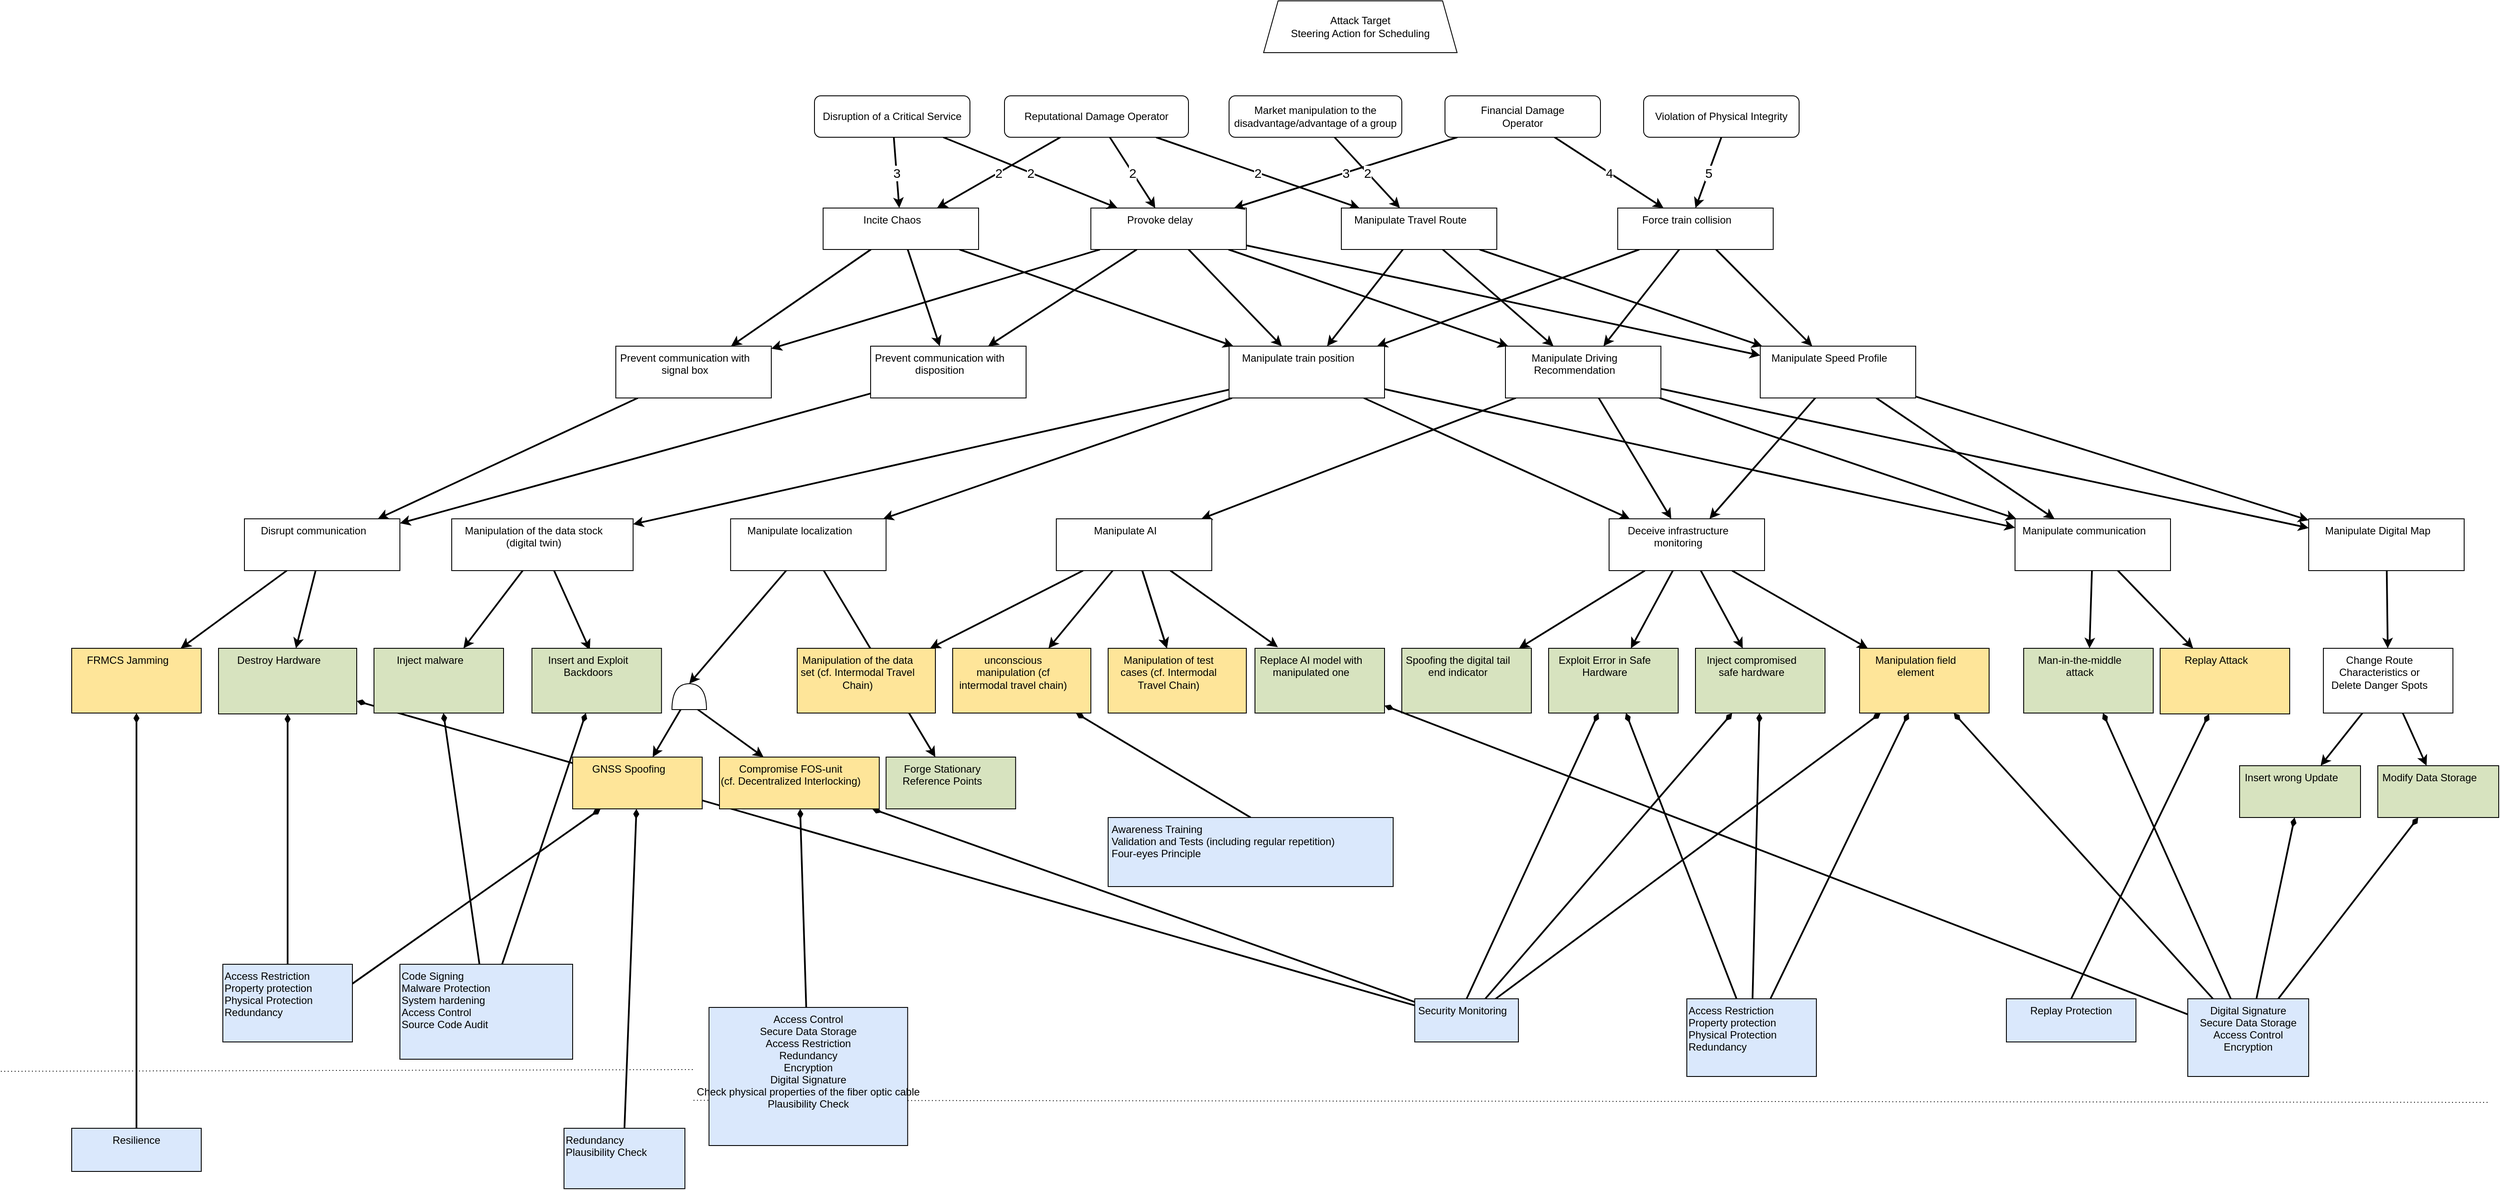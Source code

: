 <mxfile compressed="false" version="22.1.16" type="device">
  <diagram id="9zJ72fLUXO1Tqudbw8W7" name="Page-1">
    <mxGraphModel dx="1434" dy="836" grid="1" gridSize="10" guides="1" tooltips="1" connect="1" arrows="1" fold="1" page="1" pageScale="1" pageWidth="850" pageHeight="1100" math="0" shadow="0">
      <root>
        <object tooltip="" id="0">
          <ag_global_attributes>
            <ag_global_attribute name="Resources" value="" iconName="hammer" min="0" max="5" />
            <ag_global_attribute name="Knowledge" value="" iconName="lightbulb" min="0" max="5" />
            <ag_global_attribute name="Location" value="" iconName="map_pin_ellipse" min="0" max="1" />
            <ag_global_attribute name="Impact" value="" iconName="flame" min="0" max="5" />
          </ag_global_attributes>
          <ag_attributes />
          <ag_computed_attributes />
          <ag_aggregation_functions>
            <ag_aggregation_function name="default" id="6b1d22791hih8" default="activity_w;link" fn="function (collection) { &#10;    var result = null; &#10;    if (collection.childAttributes.length == 1) { &#10;        result = collection.childAttributes[0].attributes;&#10;        result._marking = collection.childAttributes[0].id;&#10;    } else { &#10;        var candidates = []; &#10;        var worstValue = 0; &#10;        collection.childAttributes.forEach(function(child) { &#10;            var value = parseInt(child.computedAttribute); &#10;            if (value &gt; worstValue) { &#10;                worstValue = value; &#10;                candidates = []; &#10;                candidates.push(child); &#10;            } else if (value == worstValue) { &#10;                candidates.push(child); &#10;            } &#10;        }); &#10;        var tiebreaker = function(candidates, name, max) { &#10;            var min_value = max; &#10;            candidates.forEach(function(node) { &#10;                min_value = Math.min(min_value, node.attributes[name]); &#10;            }); &#10;            result = []; &#10;            candidates.forEach(function(node) { &#10;                if (node.attributes[name] == min_value) { &#10;                    result.push(node); &#10;                } &#10;            }); &#10;            return result; &#10;        }; &#10;        if (candidates.length &gt; 1) { &#10;            candidates = tiebreaker(candidates, &quot;Resources&quot;, collection.globalAttributes[&quot;Resources&quot;].max); &#10;            if (candidates.length &gt; 1) { &#10;                candidates = tiebreaker(candidates, &quot;Knowledge&quot;, collection.globalAttributes[&quot;Knowledge&quot;].max); &#10;            } &#10;        } &#10;        result = candidates[0].attributes;&#10;        result._marking = candidates[0].id;&#10;    } &#10;    return result; &#10;}" />
            <ag_aggregation_function name="AND" id="gf0d4f199018" default="and" fn="function (collection) { &#10;    var result = {}; &#10;    var ids = [];&#10;    collection.childAttributes.forEach(function(child) { &#10;    for (var attribute in child.attributes) { &#10;            if (attribute in result) { &#10;                result[attribute] += parseInt(child.attributes[attribute]); &#10;            } else { &#10;                result[attribute] = parseInt(child.attributes[attribute]); &#10;            } &#10;        }&#10;        ids.push(child.id);&#10;    }); &#10;    for (var attribute in result) { &#10;        if (attribute in collection.globalAttributes) { &#10;            result[attribute] = Math.min(collection.globalAttributes[attribute].max, result[attribute]); &#10;        } &#10;    }&#10;    result._marking = ids.join(&quot;;&quot;);&#10;    return result; &#10;}" />
            <ag_aggregation_function name="Security Control" id="73f575i0ghij5" default="activity_g;activity_y" fn="function (collection) { &#10;    var result = {}; &#10;    for (var attribute in collection.localAttributes) { &#10;        result[attribute] = parseInt(collection.localAttributes[attribute]); &#10;    } &#10;    collection.childAttributes.forEach(function(child) { &#10;        for (var attribute in child.attributes) { &#10;            if (attribute in collection.globalAttributes) { &#10;                if (attribute in result) { &#10;                    result[attribute] += parseInt(child.attributes[attribute]); &#10;                } &#10;            } &#10;        } &#10;    }); &#10;    for (var attribute in result) { &#10;        if (attribute in collection.globalAttributes) { &#10;            result[attribute] = Math.min(collection.globalAttributes[attribute].max, result[attribute]); &#10;        } &#10;    } &#10;    return result; &#10;}" />
            <ag_aggregation_function name="Risk" id="egf49jfgj408" default="consequence" fn="function (collection) {  &#10;    var maxRisk = &quot;L&quot;; &#10;    var matrix = [ &#10;        [&quot;L&quot;, &quot;L&quot;, &quot;L&quot;, &quot;L&quot;, &quot;L&quot;], &#10;        [&quot;L&quot;, &quot;L&quot;, &quot;M&quot;, &quot;M&quot;, &quot;M&quot;], &#10;        [&quot;L&quot;, &quot;M&quot;, &quot;M&quot;, &quot;S&quot;, &quot;S&quot;], &#10;        [&quot;L&quot;, &quot;M&quot;, &quot;S&quot;, &quot;V&quot;, &quot;V&quot;], &#10;        [&quot;L&quot;, &quot;M&quot;, &quot;S&quot;, &quot;V&quot;, &quot;V&quot;], &#10;    ];&#10;    ids = [];&#10; &#10;    var compareRisk = function(risk1, risk2) { &#10;        /*&#10;        * Returns:&#10;        *  - Null: if one of the parameters is not a character representing a risk&#10;        *  - Negativ integer: if risk1 &lt; risk2&#10;        *  - Zero: if risks are equal&#10;        *  - Positive integer: if risk1 &gt; risk2&#10;        */&#10;        var values = [&quot;L&quot;, &quot;M&quot;, &quot;S&quot;, &quot;V&quot;]; &#10;        var index_risk1 = values.indexOf(risk1); &#10;        var index_risk2 = values.indexOf(risk2); &#10; &#10;        if (index_risk1 == -1 || index_risk2 == -1) { &#10;            return null; &#10;        } &#10;        return index_risk1 - index_risk2; &#10; &#10;    } &#10;     &#10;    collection.childAttributes.forEach(function(child) {  &#10;        var impact = 1;  &#10;        if (child.edgeWeight !== null) {  &#10;            impact = parseInt(child.edgeWeight);  &#10;        }&#10;        var _impact = parseInt(child.attributes._impact) || 0;&#10;        impact = Math.max(impact - _impact, 1);&#10;        var af = parseInt(child.computedAttribute) || parseInt(child.attributes._af);&#10;        risk = matrix[af - 1][impact - 1];&#10;        result = compareRisk(risk, maxRisk);&#10;        if (result &gt; 0) { &#10;            maxRisk = risk;&#10;            ids = [child.id];&#10;        } else if (result == 0){&#10;            ids.push(child.id);&#10;        }&#10;    });  &#10;  &#10;    return {'_risk': maxRisk, &quot;_marking&quot;: ids.join(&quot;;&quot;)};  &#10;}" />
            <ag_aggregation_function name="Impact" id="397423adceb0f" default="" fn="function(collection) {&#10;    var impact = 0;&#10;    var result = {}&#10;    &#10;    collection.childAttributes.forEach(function(child) {&#10;        if (&quot;Impact&quot; in child.attributes) {&#10;            impact += parseInt(child.attributes[&quot;Impact&quot;]);&#10;        } else if (&quot;Resources&quot; in child.attributes &amp;&amp; &quot;Knowledge&quot; in child.attributes &amp;&amp; &quot;Location&quot; in child.attributes) {&#10;            result._af = child.computedAttribute&#10;            result._marking = child.id;&#10;        }&#10;    });&#10;    result._impact = Math.min(impact, collection.globalAttributes[&quot;Impact&quot;].max);&#10;    &#10;    return result;&#10;}" />
          </ag_aggregation_functions>
          <ag_computed_attributes_functions>
            <ag_computed_attributes_function name="default" id="dbg60ff69g9a" default="activity_w;activity_g;activity_y" fn="function (collection) { &#10;    var colorMatrix = {&#10;        5: {&quot;fillColor&quot;: &quot;#cc0000&quot;, &quot;fontColor&quot;: &quot;#ffffff&quot;},&#10;        4: {&quot;fillColor&quot;: &quot;#ff4000&quot;, &quot;fontColor&quot;: &quot;#ffffff&quot;},&#10;        3: {&quot;fillColor&quot;: &quot;#ffdd00&quot;, &quot;fontColor&quot;: &quot;#000000&quot;},&#10;        2: {&quot;fillColor&quot;: &quot;#d4ff00&quot;, &quot;fontColor&quot;: &quot;#000000&quot;},&#10;        1: {&quot;fillColor&quot;: &quot;#40ff00&quot;, &quot;fontColor&quot;: &quot;#000000&quot;}&#10;    }&#10;    var matrix = [ &#10;        [5, 5, 4, 3, 2], &#10;        [5, 4, 4, 3, 2], &#10;        [5, 4, 4, 3, 2], &#10;        [4, 3, 3, 2, 1], &#10;        [3, 2, 2, 1, 1], &#10;    ];&#10;    var result = {};&#10;    &#10;    if (&quot;Knowledge&quot; in collection.cellAttributes &amp;&amp; &quot;Resources&quot; in collection.cellAttributes) {&#10;        var knowledgeIndex = parseInt(collection.cellAttributes[&quot;Knowledge&quot;]) - 1; &#10;        var resourcesIndex = parseInt(collection.cellAttributes[&quot;Resources&quot;]) - 1;&#10;        &#10;        var value = Math.min(5, &#10;            Math.max(collection.globalAttributes[&quot;Location&quot;].max, &#10;                Math.max( matrix[knowledgeIndex][resourcesIndex] - parseInt(collection.cellAttributes[&quot;Location&quot;])) &#10;            ));&#10;        result = colorMatrix[value] || result;&#10;        result[&quot;value&quot;] = value;&#10;    }&#10;    &#10;    return result;&#10;}" />
            <ag_computed_attributes_function name="Risk" id="6c831697g9i0a" default="" fn="function(collection){&#10;    var riskMatrix = {&#10;        &quot;V&quot;: {&quot;fillColor&quot;: &quot;#cc0000&quot;, &quot;fontColor&quot;: &quot;#ffffff&quot;},&#10;        &quot;S&quot;: {&quot;fillColor&quot;: &quot;#ff4000&quot;, &quot;fontColor&quot;: &quot;#ffffff&quot;},&#10;        &quot;M&quot;: {&quot;fillColor&quot;: &quot;#ffdd00&quot;, &quot;fontColor&quot;: &quot;#000000&quot;},&#10;        &quot;L&quot;: {&quot;fillColor&quot;: &quot;#40ff00&quot;, &quot;fontColor&quot;: &quot;#000000&quot;},&#10;    };&#10;    var result = {};&#10;    &#10;    if (&quot;_risk&quot; in collection.cellAttributes) {&#10;        var risk = collection.cellAttributes[&quot;_risk&quot;];&#10;        result = riskMatrix[risk] || result;&#10;        result[&quot;value&quot;] = risk;&#10;    }&#10;    &#10;    return result; &#10;}" />
          </ag_computed_attributes_functions>
          <mxCell />
        </object>
        <object id="1">
          <ag_attributes />
          <ag_computed_attributes />
          <mxCell parent="0" />
        </object>
        <object label="Attack Target&#10;Steering Action for Scheduling" id="Uiwz3RxvrwPI8K2oxm7w-8">
          <ag_attributes />
          <ag_computed_attributes />
          <mxCell style="whiteSpace=wrap;shape=trapezoid;size=0.075;" parent="1" vertex="1">
            <mxGeometry x="1700" y="80" width="224" height="60" as="geometry" />
          </mxCell>
        </object>
        <object id="Uiwz3RxvrwPI8K2oxm7w-62">
          <ag_attributes />
          <ag_computed_attributes />
          <mxCell style="edgeStyle=none;rounded=0;orthogonalLoop=1;jettySize=auto;html=1;strokeWidth=2;strokeColor=#000000;verticalAlign=top;spacingRight=20;" parent="1" source="Uiwz3RxvrwPI8K2oxm7w-9" target="Uiwz3RxvrwPI8K2oxm7w-44" edge="1">
            <mxGeometry relative="1" as="geometry" />
          </mxCell>
        </object>
        <object id="Uiwz3RxvrwPI8K2oxm7w-63">
          <ag_attributes />
          <ag_computed_attributes />
          <mxCell style="edgeStyle=none;rounded=0;orthogonalLoop=1;jettySize=auto;html=1;strokeWidth=2;strokeColor=#000000;verticalAlign=top;spacingRight=20;" parent="1" source="Uiwz3RxvrwPI8K2oxm7w-9" target="Uiwz3RxvrwPI8K2oxm7w-45" edge="1">
            <mxGeometry relative="1" as="geometry" />
          </mxCell>
        </object>
        <object id="Uiwz3RxvrwPI8K2oxm7w-64">
          <ag_attributes />
          <ag_computed_attributes />
          <mxCell style="edgeStyle=none;rounded=0;orthogonalLoop=1;jettySize=auto;html=1;strokeWidth=2;strokeColor=#000000;verticalAlign=top;spacingRight=20;" parent="1" source="Uiwz3RxvrwPI8K2oxm7w-9" target="Uiwz3RxvrwPI8K2oxm7w-46" edge="1">
            <mxGeometry relative="1" as="geometry" />
          </mxCell>
        </object>
        <object label="Force train collision" id="Uiwz3RxvrwPI8K2oxm7w-9">
          <ag_attributes label="Fälschung ortsfester Referenzpunkte" Resources="4" Knowledge="4" Location="1" _marking="Uiwz3RxvrwPI8K2oxm7w-44" />
          <ag_computed_attributes fillColor="#40ff00" fontColor="#000000" value="1" />
          <ag_computed_attributes_function_reference ag_computed_attributes_function_reference="dbg60ff69g9a" />
          <ag_aggregation_function_reference ag_aggregation_function_reference="6b1d22791hih8" />
          <mxCell style="verticalAlign=top;align=center;fillColor=#FFFFFF;gradientColor=none;labelBackgroundColor=none;rounded=0;whiteSpace=wrap;shape=attackgraphs.node;spacingRight=20;" parent="1" vertex="1">
            <mxGeometry x="2110" y="320" width="180" height="48" as="geometry" />
          </mxCell>
        </object>
        <object id="Uiwz3RxvrwPI8K2oxm7w-57">
          <ag_attributes />
          <ag_computed_attributes />
          <mxCell style="edgeStyle=none;rounded=0;orthogonalLoop=1;jettySize=auto;html=1;strokeWidth=2;strokeColor=#000000;verticalAlign=top;spacingRight=20;" parent="1" source="Uiwz3RxvrwPI8K2oxm7w-10" target="Uiwz3RxvrwPI8K2oxm7w-47" edge="1">
            <mxGeometry relative="1" as="geometry" />
          </mxCell>
        </object>
        <object id="Uiwz3RxvrwPI8K2oxm7w-58">
          <ag_attributes />
          <ag_computed_attributes />
          <mxCell style="edgeStyle=none;rounded=0;orthogonalLoop=1;jettySize=auto;html=1;strokeWidth=2;strokeColor=#000000;verticalAlign=top;spacingRight=20;" parent="1" source="Uiwz3RxvrwPI8K2oxm7w-10" target="Uiwz3RxvrwPI8K2oxm7w-48" edge="1">
            <mxGeometry relative="1" as="geometry" />
          </mxCell>
        </object>
        <object id="Uiwz3RxvrwPI8K2oxm7w-59">
          <ag_attributes />
          <ag_computed_attributes />
          <mxCell style="edgeStyle=none;rounded=0;orthogonalLoop=1;jettySize=auto;html=1;strokeWidth=2;strokeColor=#000000;verticalAlign=top;spacingRight=20;" parent="1" source="Uiwz3RxvrwPI8K2oxm7w-10" target="Uiwz3RxvrwPI8K2oxm7w-46" edge="1">
            <mxGeometry relative="1" as="geometry" />
          </mxCell>
        </object>
        <object id="Uiwz3RxvrwPI8K2oxm7w-60">
          <ag_attributes />
          <ag_computed_attributes />
          <mxCell style="edgeStyle=none;rounded=0;orthogonalLoop=1;jettySize=auto;html=1;strokeWidth=2;strokeColor=#000000;verticalAlign=top;spacingRight=20;" parent="1" source="Uiwz3RxvrwPI8K2oxm7w-10" target="Uiwz3RxvrwPI8K2oxm7w-45" edge="1">
            <mxGeometry relative="1" as="geometry" />
          </mxCell>
        </object>
        <object id="Uiwz3RxvrwPI8K2oxm7w-61">
          <ag_attributes />
          <ag_computed_attributes />
          <mxCell style="edgeStyle=none;rounded=0;orthogonalLoop=1;jettySize=auto;html=1;strokeWidth=2;strokeColor=#000000;verticalAlign=top;spacingRight=20;" parent="1" source="Uiwz3RxvrwPI8K2oxm7w-10" target="Uiwz3RxvrwPI8K2oxm7w-44" edge="1">
            <mxGeometry relative="1" as="geometry" />
          </mxCell>
        </object>
        <object label="Provoke delay" id="Uiwz3RxvrwPI8K2oxm7w-10">
          <ag_attributes label="Spoofing der digitalen Zugschlussscheibe" Resources="4" Knowledge="4" Location="1" _marking="Uiwz3RxvrwPI8K2oxm7w-46" />
          <ag_computed_attributes fillColor="#40ff00" fontColor="#000000" value="1" />
          <ag_computed_attributes_function_reference ag_computed_attributes_function_reference="dbg60ff69g9a" />
          <ag_aggregation_function_reference ag_aggregation_function_reference="6b1d22791hih8" />
          <mxCell style="verticalAlign=top;align=center;fillColor=#FFFFFF;gradientColor=none;labelBackgroundColor=none;rounded=0;whiteSpace=wrap;shape=attackgraphs.node;spacingRight=20;" parent="1" vertex="1">
            <mxGeometry x="1500" y="320" width="180" height="48" as="geometry" />
          </mxCell>
        </object>
        <object id="Uiwz3RxvrwPI8K2oxm7w-52">
          <ag_attributes />
          <ag_computed_attributes />
          <mxCell style="edgeStyle=none;rounded=0;orthogonalLoop=1;jettySize=auto;html=1;strokeWidth=2;strokeColor=#000000;verticalAlign=top;spacingRight=20;" parent="1" source="Uiwz3RxvrwPI8K2oxm7w-11" target="Uiwz3RxvrwPI8K2oxm7w-47" edge="1">
            <mxGeometry relative="1" as="geometry" />
          </mxCell>
        </object>
        <object id="Uiwz3RxvrwPI8K2oxm7w-53">
          <ag_attributes />
          <ag_computed_attributes />
          <mxCell style="edgeStyle=none;rounded=0;orthogonalLoop=1;jettySize=auto;html=1;strokeWidth=2;strokeColor=#000000;verticalAlign=top;spacingRight=20;" parent="1" source="Uiwz3RxvrwPI8K2oxm7w-11" target="Uiwz3RxvrwPI8K2oxm7w-48" edge="1">
            <mxGeometry relative="1" as="geometry" />
          </mxCell>
        </object>
        <object id="Uiwz3RxvrwPI8K2oxm7w-56">
          <ag_attributes />
          <ag_computed_attributes />
          <mxCell style="edgeStyle=none;rounded=0;orthogonalLoop=1;jettySize=auto;html=1;strokeWidth=2;strokeColor=#000000;verticalAlign=top;spacingRight=20;" parent="1" source="Uiwz3RxvrwPI8K2oxm7w-11" target="Uiwz3RxvrwPI8K2oxm7w-44" edge="1">
            <mxGeometry relative="1" as="geometry" />
          </mxCell>
        </object>
        <object label="Incite Chaos" id="Uiwz3RxvrwPI8K2oxm7w-11">
          <ag_attributes label="Fälschung ortsfester Referenzpunkte" Resources="4" Knowledge="4" Location="1" _marking="Uiwz3RxvrwPI8K2oxm7w-44" />
          <ag_computed_attributes fillColor="#40ff00" fontColor="#000000" value="1" />
          <ag_computed_attributes_function_reference ag_computed_attributes_function_reference="dbg60ff69g9a" />
          <ag_aggregation_function_reference ag_aggregation_function_reference="6b1d22791hih8" />
          <mxCell style="verticalAlign=top;align=center;fillColor=#FFFFFF;gradientColor=none;labelBackgroundColor=none;rounded=0;whiteSpace=wrap;shape=attackgraphs.node;spacingRight=20;" parent="1" vertex="1">
            <mxGeometry x="1190" y="320" width="180" height="48" as="geometry" />
          </mxCell>
        </object>
        <object label="3" id="Uiwz3RxvrwPI8K2oxm7w-31">
          <ag_attributes />
          <ag_computed_attributes />
          <mxCell style="edgeStyle=none;rounded=0;orthogonalLoop=1;jettySize=auto;html=1;strokeWidth=2;strokeColor=#000000;fontSize=15;" parent="1" source="Uiwz3RxvrwPI8K2oxm7w-13" target="Uiwz3RxvrwPI8K2oxm7w-10" edge="1">
            <mxGeometry relative="1" as="geometry" />
          </mxCell>
        </object>
        <object label="4" id="Uiwz3RxvrwPI8K2oxm7w-32">
          <ag_attributes />
          <ag_computed_attributes />
          <mxCell style="edgeStyle=none;rounded=0;orthogonalLoop=1;jettySize=auto;html=1;strokeWidth=2;strokeColor=#000000;fontSize=15;" parent="1" source="Uiwz3RxvrwPI8K2oxm7w-13" target="Uiwz3RxvrwPI8K2oxm7w-9" edge="1">
            <mxGeometry relative="1" as="geometry" />
          </mxCell>
        </object>
        <object label="Financial Damage&#10;Operator" id="Uiwz3RxvrwPI8K2oxm7w-13">
          <ag_attributes _risk="L" _marking="Uiwz3RxvrwPI8K2oxm7w-10;Uiwz3RxvrwPI8K2oxm7w-9" />
          <ag_computed_attributes fillColor="#40ff00" fontColor="#000000" value="L" />
          <ag_aggregation_function_reference ag_aggregation_function_reference="egf49jfgj408" />
          <ag_computed_attributes_function_reference ag_computed_attributes_function_reference="6c831697g9i0a" />
          <mxCell style="verticalAlign=middle;align=center;fillColor=#FFFFFF;gradientColor=none;labelBackgroundColor=none;rounded=1;whiteSpace=wrap;shape=attackgraphs.node;" parent="1" vertex="1">
            <mxGeometry x="1910" y="190" width="180" height="48" as="geometry" />
          </mxCell>
        </object>
        <object label="5" id="Uiwz3RxvrwPI8K2oxm7w-23">
          <ag_attributes />
          <ag_computed_attributes />
          <mxCell style="rounded=0;orthogonalLoop=1;jettySize=auto;html=1;exitX=0.5;exitY=1;exitDx=0;exitDy=0;entryX=0.5;entryY=0;entryDx=0;entryDy=0;strokeWidth=2;strokeColor=#000000;fontSize=15;" parent="1" source="Uiwz3RxvrwPI8K2oxm7w-14" target="Uiwz3RxvrwPI8K2oxm7w-9" edge="1">
            <mxGeometry relative="1" as="geometry" />
          </mxCell>
        </object>
        <object label="Violation of Physical Integrity" id="Uiwz3RxvrwPI8K2oxm7w-14">
          <ag_attributes _risk="L" _marking="Uiwz3RxvrwPI8K2oxm7w-9" />
          <ag_computed_attributes fillColor="#40ff00" fontColor="#000000" value="L" />
          <ag_aggregation_function_reference ag_aggregation_function_reference="egf49jfgj408" />
          <ag_computed_attributes_function_reference ag_computed_attributes_function_reference="6c831697g9i0a" />
          <mxCell style="verticalAlign=middle;align=center;fillColor=#FFFFFF;gradientColor=none;labelBackgroundColor=none;rounded=1;whiteSpace=wrap;shape=attackgraphs.node;" parent="1" vertex="1">
            <mxGeometry x="2140" y="190" width="180" height="48" as="geometry" />
          </mxCell>
        </object>
        <object label="2" id="Uiwz3RxvrwPI8K2oxm7w-30">
          <ag_attributes />
          <ag_computed_attributes />
          <mxCell style="edgeStyle=none;rounded=0;orthogonalLoop=1;jettySize=auto;html=1;strokeWidth=2;strokeColor=#000000;fontSize=15;" parent="1" source="Uiwz3RxvrwPI8K2oxm7w-15" target="Uiwz3RxvrwPI8K2oxm7w-10" edge="1">
            <mxGeometry relative="1" as="geometry" />
          </mxCell>
        </object>
        <object label="3" id="Uiwz3RxvrwPI8K2oxm7w-54">
          <ag_attributes />
          <ag_computed_attributes />
          <mxCell style="edgeStyle=none;rounded=0;orthogonalLoop=1;jettySize=auto;html=1;strokeWidth=2;strokeColor=#000000;fontSize=15;" parent="1" source="Uiwz3RxvrwPI8K2oxm7w-15" target="Uiwz3RxvrwPI8K2oxm7w-11" edge="1">
            <mxGeometry relative="1" as="geometry" />
          </mxCell>
        </object>
        <object label="Disruption of a Critical Service" id="Uiwz3RxvrwPI8K2oxm7w-15">
          <ag_attributes _risk="L" _marking="Uiwz3RxvrwPI8K2oxm7w-10;Uiwz3RxvrwPI8K2oxm7w-11" />
          <ag_computed_attributes fillColor="#40ff00" fontColor="#000000" value="L" />
          <ag_computed_attributes_function_reference ag_computed_attributes_function_reference="6c831697g9i0a" />
          <ag_aggregation_function_reference ag_aggregation_function_reference="egf49jfgj408" />
          <mxCell style="verticalAlign=middle;align=center;fillColor=#FFFFFF;gradientColor=none;labelBackgroundColor=none;rounded=1;whiteSpace=wrap;shape=attackgraphs.node;" parent="1" vertex="1">
            <mxGeometry x="1180" y="190" width="180" height="48" as="geometry" />
          </mxCell>
        </object>
        <object label="2" id="Uiwz3RxvrwPI8K2oxm7w-33">
          <ag_attributes />
          <ag_computed_attributes />
          <mxCell style="edgeStyle=none;rounded=0;orthogonalLoop=1;jettySize=auto;html=1;strokeWidth=2;strokeColor=#000000;fontSize=15;" parent="1" source="Uiwz3RxvrwPI8K2oxm7w-16" target="Uiwz3RxvrwPI8K2oxm7w-11" edge="1">
            <mxGeometry relative="1" as="geometry" />
          </mxCell>
        </object>
        <object label="2" id="Uiwz3RxvrwPI8K2oxm7w-34">
          <ag_attributes />
          <ag_computed_attributes />
          <mxCell style="edgeStyle=none;rounded=0;orthogonalLoop=1;jettySize=auto;html=1;strokeWidth=2;strokeColor=#000000;fontSize=15;" parent="1" source="Uiwz3RxvrwPI8K2oxm7w-16" target="Uiwz3RxvrwPI8K2oxm7w-10" edge="1">
            <mxGeometry relative="1" as="geometry" />
          </mxCell>
        </object>
        <object label="2" id="Uiwz3RxvrwPI8K2oxm7w-35">
          <ag_attributes />
          <ag_computed_attributes />
          <mxCell style="edgeStyle=none;rounded=0;orthogonalLoop=1;jettySize=auto;html=1;strokeWidth=2;strokeColor=#000000;fontSize=15;" parent="1" source="Uiwz3RxvrwPI8K2oxm7w-16" target="Uiwz3RxvrwPI8K2oxm7w-18" edge="1">
            <mxGeometry relative="1" as="geometry" />
          </mxCell>
        </object>
        <object label="Reputational Damage Operator" id="Uiwz3RxvrwPI8K2oxm7w-16">
          <ag_attributes _risk="L" _marking="Uiwz3RxvrwPI8K2oxm7w-11;Uiwz3RxvrwPI8K2oxm7w-10;Uiwz3RxvrwPI8K2oxm7w-18" />
          <ag_computed_attributes fillColor="#40ff00" fontColor="#000000" value="L" />
          <ag_aggregation_function_reference ag_aggregation_function_reference="egf49jfgj408" />
          <ag_computed_attributes_function_reference ag_computed_attributes_function_reference="6c831697g9i0a" />
          <mxCell style="verticalAlign=middle;align=center;fillColor=#FFFFFF;gradientColor=none;labelBackgroundColor=none;rounded=1;whiteSpace=wrap;shape=attackgraphs.node;" parent="1" vertex="1">
            <mxGeometry x="1400" y="190" width="213" height="48" as="geometry" />
          </mxCell>
        </object>
        <object id="Uiwz3RxvrwPI8K2oxm7w-49">
          <ag_attributes />
          <ag_computed_attributes />
          <mxCell style="edgeStyle=none;rounded=0;orthogonalLoop=1;jettySize=auto;html=1;strokeWidth=2;strokeColor=#000000;verticalAlign=top;spacingRight=20;" parent="1" source="Uiwz3RxvrwPI8K2oxm7w-18" target="Uiwz3RxvrwPI8K2oxm7w-44" edge="1">
            <mxGeometry relative="1" as="geometry" />
          </mxCell>
        </object>
        <object id="Uiwz3RxvrwPI8K2oxm7w-50">
          <ag_attributes />
          <ag_computed_attributes />
          <mxCell style="edgeStyle=none;rounded=0;orthogonalLoop=1;jettySize=auto;html=1;strokeWidth=2;strokeColor=#000000;verticalAlign=top;spacingRight=20;" parent="1" source="Uiwz3RxvrwPI8K2oxm7w-18" target="Uiwz3RxvrwPI8K2oxm7w-45" edge="1">
            <mxGeometry relative="1" as="geometry" />
          </mxCell>
        </object>
        <object id="Uiwz3RxvrwPI8K2oxm7w-51">
          <ag_attributes />
          <ag_computed_attributes />
          <mxCell style="edgeStyle=none;rounded=0;orthogonalLoop=1;jettySize=auto;html=1;strokeWidth=2;strokeColor=#000000;verticalAlign=top;spacingRight=20;" parent="1" source="Uiwz3RxvrwPI8K2oxm7w-18" target="Uiwz3RxvrwPI8K2oxm7w-46" edge="1">
            <mxGeometry relative="1" as="geometry" />
          </mxCell>
        </object>
        <object label="Manipulate Travel Route" id="Uiwz3RxvrwPI8K2oxm7w-18">
          <ag_attributes label="Fälschung ortsfester Referenzpunkte" Resources="4" Knowledge="4" Location="1" _marking="Uiwz3RxvrwPI8K2oxm7w-44" />
          <ag_computed_attributes fillColor="#40ff00" fontColor="#000000" value="1" />
          <ag_computed_attributes_function_reference ag_computed_attributes_function_reference="dbg60ff69g9a" />
          <ag_aggregation_function_reference ag_aggregation_function_reference="6b1d22791hih8" />
          <mxCell style="verticalAlign=top;align=center;fillColor=#FFFFFF;gradientColor=none;labelBackgroundColor=none;rounded=0;whiteSpace=wrap;shape=attackgraphs.node;spacingRight=20;" parent="1" vertex="1">
            <mxGeometry x="1790" y="320" width="180" height="48" as="geometry" />
          </mxCell>
        </object>
        <object label="2" id="Uiwz3RxvrwPI8K2oxm7w-36">
          <ag_attributes />
          <ag_computed_attributes />
          <mxCell style="edgeStyle=none;rounded=0;orthogonalLoop=1;jettySize=auto;html=1;strokeWidth=2;strokeColor=#000000;fontSize=15;" parent="1" source="Uiwz3RxvrwPI8K2oxm7w-19" target="Uiwz3RxvrwPI8K2oxm7w-18" edge="1">
            <mxGeometry relative="1" as="geometry" />
          </mxCell>
        </object>
        <object label="Market manipulation to the disadvantage/advantage of a group" id="Uiwz3RxvrwPI8K2oxm7w-19">
          <ag_attributes _risk="L" _marking="Uiwz3RxvrwPI8K2oxm7w-18" />
          <ag_computed_attributes fillColor="#40ff00" fontColor="#000000" value="L" />
          <ag_aggregation_function_reference ag_aggregation_function_reference="egf49jfgj408" />
          <ag_computed_attributes_function_reference ag_computed_attributes_function_reference="6c831697g9i0a" />
          <mxCell style="verticalAlign=middle;align=center;fillColor=#FFFFFF;gradientColor=none;labelBackgroundColor=none;rounded=1;whiteSpace=wrap;shape=attackgraphs.node;" parent="1" vertex="1">
            <mxGeometry x="1660" y="190" width="200" height="48" as="geometry" />
          </mxCell>
        </object>
        <object id="1qkWPqTPLnTGLn8MYxJF-53">
          <ag_attributes />
          <ag_computed_attributes />
          <mxCell style="edgeStyle=none;rounded=0;orthogonalLoop=1;jettySize=auto;html=1;strokeWidth=2;strokeColor=#000000;verticalAlign=top;spacingRight=20;" parent="1" source="Uiwz3RxvrwPI8K2oxm7w-37" target="1qkWPqTPLnTGLn8MYxJF-52" edge="1">
            <mxGeometry relative="1" as="geometry">
              <mxPoint x="1557.122" y="758" as="sourcePoint" />
              <mxPoint x="1524.294" y="808" as="targetPoint" />
            </mxGeometry>
          </mxCell>
        </object>
        <object id="1qkWPqTPLnTGLn8MYxJF-56">
          <ag_attributes />
          <ag_computed_attributes />
          <mxCell style="edgeStyle=none;rounded=0;orthogonalLoop=1;jettySize=auto;html=1;strokeWidth=2;strokeColor=#000000;verticalAlign=top;spacingRight=20;" parent="1" source="Uiwz3RxvrwPI8K2oxm7w-37" target="1qkWPqTPLnTGLn8MYxJF-54" edge="1">
            <mxGeometry relative="1" as="geometry" />
          </mxCell>
        </object>
        <object id="1qkWPqTPLnTGLn8MYxJF-57">
          <ag_attributes />
          <ag_computed_attributes />
          <mxCell style="edgeStyle=none;rounded=0;orthogonalLoop=1;jettySize=auto;html=1;strokeWidth=2;strokeColor=#000000;verticalAlign=top;spacingRight=20;" parent="1" source="Uiwz3RxvrwPI8K2oxm7w-37" target="1qkWPqTPLnTGLn8MYxJF-55" edge="1">
            <mxGeometry relative="1" as="geometry" />
          </mxCell>
        </object>
        <object label="" id="1qkWPqTPLnTGLn8MYxJF-59">
          <ag_attributes />
          <ag_computed_attributes />
          <mxCell style="edgeStyle=none;rounded=0;orthogonalLoop=1;jettySize=auto;html=1;strokeWidth=2;strokeColor=#000000;verticalAlign=top;spacingRight=20;" parent="1" source="Uiwz3RxvrwPI8K2oxm7w-37" target="1qkWPqTPLnTGLn8MYxJF-55" edge="1">
            <mxGeometry relative="1" as="geometry" />
          </mxCell>
        </object>
        <object id="1qkWPqTPLnTGLn8MYxJF-60">
          <ag_attributes />
          <ag_computed_attributes />
          <mxCell style="edgeStyle=none;rounded=0;orthogonalLoop=1;jettySize=auto;html=1;strokeWidth=2;entryX=0.177;entryY=-0.017;entryDx=0;entryDy=0;entryPerimeter=0;strokeColor=#000000;verticalAlign=top;spacingRight=20;" parent="1" source="Uiwz3RxvrwPI8K2oxm7w-37" target="1qkWPqTPLnTGLn8MYxJF-58" edge="1">
            <mxGeometry relative="1" as="geometry">
              <mxPoint x="1769" y="790" as="targetPoint" />
            </mxGeometry>
          </mxCell>
        </object>
        <object id="1qkWPqTPLnTGLn8MYxJF-17">
          <ag_attributes />
          <ag_computed_attributes />
          <mxCell style="edgeStyle=none;rounded=0;orthogonalLoop=1;jettySize=auto;html=1;strokeWidth=2;strokeColor=#000000;verticalAlign=top;spacingRight=20;" parent="1" source="Uiwz3RxvrwPI8K2oxm7w-39" target="1qkWPqTPLnTGLn8MYxJF-15" edge="1">
            <mxGeometry relative="1" as="geometry" />
          </mxCell>
        </object>
        <object id="1qkWPqTPLnTGLn8MYxJF-18">
          <ag_attributes />
          <ag_computed_attributes />
          <mxCell style="edgeStyle=none;rounded=0;orthogonalLoop=1;jettySize=auto;html=1;strokeWidth=2;strokeColor=#000000;verticalAlign=top;spacingRight=20;entryX=0.447;entryY=0.027;entryDx=0;entryDy=0;entryPerimeter=0;" parent="1" source="Uiwz3RxvrwPI8K2oxm7w-39" target="1qkWPqTPLnTGLn8MYxJF-16" edge="1">
            <mxGeometry relative="1" as="geometry">
              <mxPoint x="910" y="780" as="targetPoint" />
            </mxGeometry>
          </mxCell>
        </object>
        <object label="Manipulation of the data stock (digital twin)" id="Uiwz3RxvrwPI8K2oxm7w-39">
          <ag_attributes label="NaN" Resources="4" Knowledge="5" Location="0" _marking="1qkWPqTPLnTGLn8MYxJF-16" />
          <ag_computed_attributes fillColor="#40ff00" fontColor="#000000" value="1" />
          <ag_computed_attributes_function_reference ag_computed_attributes_function_reference="dbg60ff69g9a" />
          <ag_aggregation_function_reference ag_aggregation_function_reference="6b1d22791hih8" />
          <mxCell style="verticalAlign=top;align=center;fillColor=#FFFFFF;gradientColor=none;labelBackgroundColor=none;rounded=0;whiteSpace=wrap;shape=attackgraphs.node;spacingRight=20;" parent="1" vertex="1">
            <mxGeometry x="760" y="680" width="210" height="60" as="geometry" />
          </mxCell>
        </object>
        <object id="1qkWPqTPLnTGLn8MYxJF-39">
          <ag_attributes />
          <ag_computed_attributes />
          <mxCell style="edgeStyle=none;rounded=0;orthogonalLoop=1;jettySize=auto;html=1;strokeWidth=2;strokeColor=#000000;verticalAlign=top;spacingRight=20;" parent="1" source="Uiwz3RxvrwPI8K2oxm7w-40" target="1qkWPqTPLnTGLn8MYxJF-36" edge="1">
            <mxGeometry relative="1" as="geometry" />
          </mxCell>
        </object>
        <object label="Manipulate Digital Map" id="Uiwz3RxvrwPI8K2oxm7w-40">
          <ag_attributes label="NaN" Resources="5" Knowledge="5" Location="0" _marking="1qkWPqTPLnTGLn8MYxJF-36" />
          <ag_computed_attributes fillColor="#40ff00" fontColor="#000000" value="1" />
          <ag_computed_attributes_function_reference ag_computed_attributes_function_reference="dbg60ff69g9a" />
          <ag_aggregation_function_reference ag_aggregation_function_reference="6b1d22791hih8" />
          <mxCell style="verticalAlign=top;align=center;fillColor=#FFFFFF;gradientColor=none;labelBackgroundColor=none;rounded=0;whiteSpace=wrap;shape=attackgraphs.node;spacingRight=20;" parent="1" vertex="1">
            <mxGeometry x="2910" y="680" width="180" height="60" as="geometry" />
          </mxCell>
        </object>
        <object id="1qkWPqTPLnTGLn8MYxJF-3">
          <ag_attributes />
          <ag_computed_attributes />
          <mxCell style="rounded=0;orthogonalLoop=1;jettySize=auto;html=1;strokeWidth=2;strokeColor=#000000;verticalAlign=top;spacingRight=20;" parent="1" source="Uiwz3RxvrwPI8K2oxm7w-41" target="1qkWPqTPLnTGLn8MYxJF-1" edge="1">
            <mxGeometry relative="1" as="geometry">
              <mxPoint x="990" y="770" as="sourcePoint" />
            </mxGeometry>
          </mxCell>
        </object>
        <object id="1qkWPqTPLnTGLn8MYxJF-4">
          <ag_attributes />
          <ag_computed_attributes />
          <mxCell style="edgeStyle=none;rounded=0;orthogonalLoop=1;jettySize=auto;html=1;strokeWidth=2;strokeColor=#000000;verticalAlign=top;spacingRight=20;" parent="1" source="Uiwz3RxvrwPI8K2oxm7w-41" target="1qkWPqTPLnTGLn8MYxJF-2" edge="1">
            <mxGeometry relative="1" as="geometry" />
          </mxCell>
        </object>
        <object id="1qkWPqTPLnTGLn8MYxJF-44">
          <ag_attributes />
          <ag_computed_attributes />
          <mxCell style="edgeStyle=none;rounded=0;orthogonalLoop=1;jettySize=auto;html=1;strokeWidth=2;strokeColor=#000000;verticalAlign=top;spacingRight=20;" parent="1" source="Uiwz3RxvrwPI8K2oxm7w-42" target="1qkWPqTPLnTGLn8MYxJF-43" edge="1">
            <mxGeometry relative="1" as="geometry" />
          </mxCell>
        </object>
        <object id="1qkWPqTPLnTGLn8MYxJF-45">
          <ag_attributes />
          <ag_computed_attributes />
          <mxCell style="edgeStyle=none;rounded=0;orthogonalLoop=1;jettySize=auto;html=1;strokeWidth=2;strokeColor=#000000;verticalAlign=top;spacingRight=20;" parent="1" source="Uiwz3RxvrwPI8K2oxm7w-42" target="1qkWPqTPLnTGLn8MYxJF-42" edge="1">
            <mxGeometry relative="1" as="geometry" />
          </mxCell>
        </object>
        <object label="Manipulate communication" id="Uiwz3RxvrwPI8K2oxm7w-42">
          <ag_attributes label="NaN" Resources="4" Knowledge="5" Location="1" _marking="1qkWPqTPLnTGLn8MYxJF-43" />
          <ag_computed_attributes fillColor="#40ff00" fontColor="#000000" value="1" />
          <ag_computed_attributes_function_reference ag_computed_attributes_function_reference="dbg60ff69g9a" />
          <ag_aggregation_function_reference ag_aggregation_function_reference="6b1d22791hih8" />
          <mxCell style="verticalAlign=top;align=center;fillColor=#FFFFFF;gradientColor=none;labelBackgroundColor=none;rounded=0;whiteSpace=wrap;shape=attackgraphs.node;spacingRight=20;" parent="1" vertex="1">
            <mxGeometry x="2570" y="680" width="180" height="60" as="geometry" />
          </mxCell>
        </object>
        <object id="1qkWPqTPLnTGLn8MYxJF-23">
          <ag_attributes />
          <ag_computed_attributes />
          <mxCell style="edgeStyle=none;rounded=0;orthogonalLoop=1;jettySize=auto;html=1;entryX=1;entryY=0.5;entryDx=0;entryDy=0;entryPerimeter=0;strokeWidth=2;strokeColor=#000000;verticalAlign=top;spacingRight=20;" parent="1" source="Uiwz3RxvrwPI8K2oxm7w-43" target="1qkWPqTPLnTGLn8MYxJF-22" edge="1">
            <mxGeometry relative="1" as="geometry" />
          </mxCell>
        </object>
        <object id="1qkWPqTPLnTGLn8MYxJF-26">
          <ag_attributes />
          <ag_computed_attributes />
          <mxCell style="edgeStyle=none;rounded=0;orthogonalLoop=1;jettySize=auto;html=1;strokeWidth=2;strokeColor=#000000;verticalAlign=top;spacingRight=20;" parent="1" source="Uiwz3RxvrwPI8K2oxm7w-43" target="1qkWPqTPLnTGLn8MYxJF-19" edge="1">
            <mxGeometry relative="1" as="geometry" />
          </mxCell>
        </object>
        <object id="Uiwz3RxvrwPI8K2oxm7w-66">
          <ag_attributes />
          <ag_computed_attributes />
          <mxCell style="edgeStyle=none;rounded=0;orthogonalLoop=1;jettySize=auto;html=1;strokeWidth=2;strokeColor=#000000;verticalAlign=top;spacingRight=20;" parent="1" source="Uiwz3RxvrwPI8K2oxm7w-44" target="Uiwz3RxvrwPI8K2oxm7w-39" edge="1">
            <mxGeometry relative="1" as="geometry" />
          </mxCell>
        </object>
        <object id="Uiwz3RxvrwPI8K2oxm7w-72">
          <ag_attributes />
          <ag_computed_attributes />
          <mxCell style="edgeStyle=none;rounded=0;orthogonalLoop=1;jettySize=auto;html=1;strokeWidth=2;strokeColor=#000000;verticalAlign=top;spacingRight=20;" parent="1" source="Uiwz3RxvrwPI8K2oxm7w-44" target="Uiwz3RxvrwPI8K2oxm7w-42" edge="1">
            <mxGeometry relative="1" as="geometry" />
          </mxCell>
        </object>
        <object id="Uiwz3RxvrwPI8K2oxm7w-73">
          <ag_attributes />
          <ag_computed_attributes />
          <mxCell style="edgeStyle=none;rounded=0;orthogonalLoop=1;jettySize=auto;html=1;strokeWidth=2;strokeColor=#000000;verticalAlign=top;spacingRight=20;" parent="1" source="Uiwz3RxvrwPI8K2oxm7w-44" target="Uiwz3RxvrwPI8K2oxm7w-43" edge="1">
            <mxGeometry relative="1" as="geometry" />
          </mxCell>
        </object>
        <object id="1qkWPqTPLnTGLn8MYxJF-12">
          <ag_attributes />
          <ag_computed_attributes />
          <mxCell style="edgeStyle=none;rounded=0;orthogonalLoop=1;jettySize=auto;html=1;strokeWidth=2;strokeColor=#000000;verticalAlign=top;spacingRight=20;" parent="1" source="Uiwz3RxvrwPI8K2oxm7w-44" target="1qkWPqTPLnTGLn8MYxJF-5" edge="1">
            <mxGeometry relative="1" as="geometry" />
          </mxCell>
        </object>
        <object label="Manipulate train position" id="Uiwz3RxvrwPI8K2oxm7w-44">
          <ag_attributes label="Fälschung ortsfester Referenzpunkte" Resources="4" Knowledge="4" Location="1" _marking="Uiwz3RxvrwPI8K2oxm7w-43" />
          <ag_computed_attributes fillColor="#40ff00" fontColor="#000000" value="1" />
          <ag_computed_attributes_function_reference ag_computed_attributes_function_reference="dbg60ff69g9a" />
          <ag_aggregation_function_reference ag_aggregation_function_reference="6b1d22791hih8" />
          <mxCell style="verticalAlign=top;align=center;fillColor=#FFFFFF;gradientColor=none;labelBackgroundColor=none;rounded=0;whiteSpace=wrap;shape=attackgraphs.node;spacingRight=20;" parent="1" vertex="1">
            <mxGeometry x="1660" y="480" width="180" height="60" as="geometry" />
          </mxCell>
        </object>
        <object id="Uiwz3RxvrwPI8K2oxm7w-70">
          <ag_attributes />
          <ag_computed_attributes />
          <mxCell style="edgeStyle=none;rounded=0;orthogonalLoop=1;jettySize=auto;html=1;strokeWidth=2;strokeColor=#000000;verticalAlign=top;spacingRight=20;" parent="1" source="Uiwz3RxvrwPI8K2oxm7w-45" target="Uiwz3RxvrwPI8K2oxm7w-42" edge="1">
            <mxGeometry relative="1" as="geometry" />
          </mxCell>
        </object>
        <object id="Y63ZTUztEMgZLybOCHic-3">
          <ag_attributes />
          <ag_computed_attributes />
          <mxCell style="rounded=0;orthogonalLoop=1;jettySize=auto;html=1;strokeWidth=2;strokeColor=#000000;verticalAlign=top;spacingRight=20;" parent="1" source="Uiwz3RxvrwPI8K2oxm7w-45" target="Uiwz3RxvrwPI8K2oxm7w-40" edge="1">
            <mxGeometry relative="1" as="geometry" />
          </mxCell>
        </object>
        <object id="1qkWPqTPLnTGLn8MYxJF-14">
          <ag_attributes />
          <ag_computed_attributes />
          <mxCell style="edgeStyle=none;rounded=0;orthogonalLoop=1;jettySize=auto;html=1;strokeWidth=2;strokeColor=#000000;verticalAlign=top;spacingRight=20;" parent="1" source="Uiwz3RxvrwPI8K2oxm7w-45" target="1qkWPqTPLnTGLn8MYxJF-5" edge="1">
            <mxGeometry relative="1" as="geometry" />
          </mxCell>
        </object>
        <object label="Manipulate Speed Profile" id="Uiwz3RxvrwPI8K2oxm7w-45">
          <ag_attributes label="Spoofing der digitalen Zugschlussscheibe" Resources="4" Knowledge="4" Location="1" _marking="1qkWPqTPLnTGLn8MYxJF-5" />
          <ag_computed_attributes fillColor="#40ff00" fontColor="#000000" value="1" />
          <ag_computed_attributes_function_reference ag_computed_attributes_function_reference="dbg60ff69g9a" />
          <ag_aggregation_function_reference ag_aggregation_function_reference="6b1d22791hih8" />
          <mxCell style="verticalAlign=top;align=center;fillColor=#FFFFFF;gradientColor=none;labelBackgroundColor=none;rounded=0;whiteSpace=wrap;shape=attackgraphs.node;spacingRight=20;" parent="1" vertex="1">
            <mxGeometry x="2275" y="480" width="180" height="60" as="geometry" />
          </mxCell>
        </object>
        <object id="Uiwz3RxvrwPI8K2oxm7w-69">
          <ag_attributes />
          <ag_computed_attributes />
          <mxCell style="edgeStyle=none;rounded=0;orthogonalLoop=1;jettySize=auto;html=1;strokeWidth=2;strokeColor=#000000;verticalAlign=top;spacingRight=20;" parent="1" source="Uiwz3RxvrwPI8K2oxm7w-46" target="Uiwz3RxvrwPI8K2oxm7w-37" edge="1">
            <mxGeometry relative="1" as="geometry" />
          </mxCell>
        </object>
        <object id="Uiwz3RxvrwPI8K2oxm7w-71">
          <ag_attributes />
          <ag_computed_attributes />
          <mxCell style="edgeStyle=none;rounded=0;orthogonalLoop=1;jettySize=auto;html=1;strokeWidth=2;strokeColor=#000000;verticalAlign=top;spacingRight=20;" parent="1" source="Uiwz3RxvrwPI8K2oxm7w-46" target="Uiwz3RxvrwPI8K2oxm7w-42" edge="1">
            <mxGeometry relative="1" as="geometry" />
          </mxCell>
        </object>
        <object id="Y63ZTUztEMgZLybOCHic-4">
          <ag_attributes />
          <ag_computed_attributes />
          <mxCell style="edgeStyle=none;rounded=0;orthogonalLoop=1;jettySize=auto;html=1;strokeWidth=2;strokeColor=#000000;verticalAlign=top;spacingRight=20;" parent="1" source="Uiwz3RxvrwPI8K2oxm7w-46" target="Uiwz3RxvrwPI8K2oxm7w-40" edge="1">
            <mxGeometry relative="1" as="geometry" />
          </mxCell>
        </object>
        <object id="1qkWPqTPLnTGLn8MYxJF-13">
          <ag_attributes />
          <ag_computed_attributes />
          <mxCell style="edgeStyle=none;rounded=0;orthogonalLoop=1;jettySize=auto;html=1;strokeWidth=2;strokeColor=#000000;verticalAlign=top;spacingRight=20;" parent="1" source="Uiwz3RxvrwPI8K2oxm7w-46" target="1qkWPqTPLnTGLn8MYxJF-5" edge="1">
            <mxGeometry relative="1" as="geometry" />
          </mxCell>
        </object>
        <object label="Manipulate Driving Recommendation" id="Uiwz3RxvrwPI8K2oxm7w-46">
          <ag_attributes label="Spoofing der digitalen Zugschlussscheibe" Resources="4" Knowledge="4" Location="1" _marking="1qkWPqTPLnTGLn8MYxJF-5" />
          <ag_computed_attributes fillColor="#40ff00" fontColor="#000000" value="1" />
          <ag_computed_attributes_function_reference ag_computed_attributes_function_reference="dbg60ff69g9a" />
          <ag_aggregation_function_reference ag_aggregation_function_reference="6b1d22791hih8" />
          <mxCell style="verticalAlign=top;align=center;fillColor=#FFFFFF;gradientColor=none;labelBackgroundColor=none;rounded=0;whiteSpace=wrap;shape=attackgraphs.node;spacingRight=20;" parent="1" vertex="1">
            <mxGeometry x="1980" y="480" width="180" height="60" as="geometry" />
          </mxCell>
        </object>
        <object id="Uiwz3RxvrwPI8K2oxm7w-68">
          <ag_attributes />
          <ag_computed_attributes />
          <mxCell style="edgeStyle=none;rounded=0;orthogonalLoop=1;jettySize=auto;html=1;strokeWidth=2;strokeColor=#000000;verticalAlign=top;spacingRight=20;" parent="1" source="Uiwz3RxvrwPI8K2oxm7w-47" target="Uiwz3RxvrwPI8K2oxm7w-41" edge="1">
            <mxGeometry relative="1" as="geometry" />
          </mxCell>
        </object>
        <object label="Prevent communication with signal box" id="Uiwz3RxvrwPI8K2oxm7w-47">
          <ag_attributes label="NaN" Resources="4" Knowledge="5" Location="1" _marking="Uiwz3RxvrwPI8K2oxm7w-41" />
          <ag_computed_attributes fillColor="#40ff00" fontColor="#000000" value="1" />
          <ag_computed_attributes_function_reference ag_computed_attributes_function_reference="dbg60ff69g9a" />
          <ag_aggregation_function_reference ag_aggregation_function_reference="6b1d22791hih8" />
          <mxCell style="verticalAlign=top;align=center;fillColor=#FFFFFF;gradientColor=none;labelBackgroundColor=none;rounded=0;whiteSpace=wrap;shape=attackgraphs.node;spacingRight=20;" parent="1" vertex="1">
            <mxGeometry x="950" y="480" width="180" height="60" as="geometry" />
          </mxCell>
        </object>
        <object id="Uiwz3RxvrwPI8K2oxm7w-67">
          <ag_attributes />
          <ag_computed_attributes />
          <mxCell style="edgeStyle=none;rounded=0;orthogonalLoop=1;jettySize=auto;html=1;strokeWidth=2;strokeColor=#000000;verticalAlign=top;spacingRight=20;" parent="1" source="Uiwz3RxvrwPI8K2oxm7w-48" target="Uiwz3RxvrwPI8K2oxm7w-41" edge="1">
            <mxGeometry relative="1" as="geometry" />
          </mxCell>
        </object>
        <object label="Prevent communication with disposition" id="Uiwz3RxvrwPI8K2oxm7w-48">
          <ag_attributes label="NaN" Resources="4" Knowledge="5" Location="1" _marking="Uiwz3RxvrwPI8K2oxm7w-41" />
          <ag_computed_attributes fillColor="#40ff00" fontColor="#000000" value="1" />
          <ag_computed_attributes_function_reference ag_computed_attributes_function_reference="dbg60ff69g9a" />
          <ag_aggregation_function_reference ag_aggregation_function_reference="6b1d22791hih8" />
          <mxCell style="verticalAlign=top;align=center;fillColor=#FFFFFF;gradientColor=none;labelBackgroundColor=none;rounded=0;whiteSpace=wrap;shape=attackgraphs.node;spacingRight=20;" parent="1" vertex="1">
            <mxGeometry x="1245" y="480" width="180" height="60" as="geometry" />
          </mxCell>
        </object>
        <object id="Ix9G6hSQ4KYSyDZbYxxm-6">
          <ag_attributes />
          <ag_computed_attributes />
          <mxCell style="edgeStyle=none;rounded=0;orthogonalLoop=1;jettySize=auto;html=1;entryX=0.5;entryY=0;entryDx=0;entryDy=0;strokeWidth=2;startArrow=diamondThin;startFill=1;endArrow=none;endFill=0;strokeColor=#000000;" parent="1" source="1qkWPqTPLnTGLn8MYxJF-1" target="Ix9G6hSQ4KYSyDZbYxxm-4" edge="1">
            <mxGeometry relative="1" as="geometry" />
          </mxCell>
        </object>
        <object label="FRMCS Jamming" Resources="2" Knowledge="2" Location="1" id="1qkWPqTPLnTGLn8MYxJF-1">
          <labelValue labelValue="" />
          <ag_attributes label="NaN" Resources="4" Knowledge="5" Location="1" />
          <ag_computed_attributes fillColor="#40ff00" fontColor="#000000" value="1" />
          <ag_computed_attributes_function_reference ag_computed_attributes_function_reference="dbg60ff69g9a" />
          <ag_aggregation_function_reference ag_aggregation_function_reference="73f575i0ghij5" />
          <mxCell style="shape=attackgraphs.node;fillColor=#FEE599;verticalAlign=top;spacingRight=20;" parent="1" vertex="1">
            <mxGeometry x="320" y="830" width="150" height="75" as="geometry" />
          </mxCell>
        </object>
        <object id="Ix9G6hSQ4KYSyDZbYxxm-3">
          <ag_attributes />
          <ag_computed_attributes />
          <mxCell style="edgeStyle=none;rounded=0;orthogonalLoop=1;jettySize=auto;html=1;entryX=0.5;entryY=0;entryDx=0;entryDy=0;startArrow=diamondThin;startFill=1;endArrow=none;endFill=0;strokeWidth=2;strokeColor=#000000;" parent="1" source="1qkWPqTPLnTGLn8MYxJF-2" target="Ix9G6hSQ4KYSyDZbYxxm-2" edge="1">
            <mxGeometry relative="1" as="geometry">
              <mxPoint x="550" y="986" as="sourcePoint" />
            </mxGeometry>
          </mxCell>
        </object>
        <object id="Ix9G6hSQ4KYSyDZbYxxm-28">
          <ag_attributes />
          <ag_computed_attributes />
          <mxCell style="edgeStyle=none;rounded=0;orthogonalLoop=1;jettySize=auto;html=1;strokeWidth=2;startArrow=diamondThin;startFill=1;endArrow=none;endFill=0;strokeColor=#000000;" parent="1" source="1qkWPqTPLnTGLn8MYxJF-2" target="Ix9G6hSQ4KYSyDZbYxxm-24" edge="1">
            <mxGeometry relative="1" as="geometry" />
          </mxCell>
        </object>
        <object label="Destroy Hardware" Resources="1" Knowledge="1" Location="1" id="1qkWPqTPLnTGLn8MYxJF-2">
          <labelValue labelValue="" />
          <ag_attributes label="NaN" Resources="5" Knowledge="3" Location="1" />
          <ag_computed_attributes fillColor="#40ff00" fontColor="#000000" value="1" />
          <ag_computed_attributes_function_reference ag_computed_attributes_function_reference="dbg60ff69g9a" />
          <ag_aggregation_function_reference ag_aggregation_function_reference="73f575i0ghij5" />
          <ag_enabled ag_enabled="1" />
          <mxCell style="shape=attackgraphs.node;fillColor=#D7E3BF;verticalAlign=top;spacingRight=20;" parent="1" vertex="1">
            <mxGeometry x="490" y="830" width="160" height="76" as="geometry" />
          </mxCell>
        </object>
        <object id="1qkWPqTPLnTGLn8MYxJF-9">
          <ag_attributes />
          <ag_computed_attributes />
          <mxCell style="edgeStyle=none;rounded=0;orthogonalLoop=1;jettySize=auto;html=1;strokeWidth=2;strokeColor=#000000;verticalAlign=top;spacingRight=20;" parent="1" source="1qkWPqTPLnTGLn8MYxJF-5" target="1qkWPqTPLnTGLn8MYxJF-6" edge="1">
            <mxGeometry relative="1" as="geometry" />
          </mxCell>
        </object>
        <object id="1qkWPqTPLnTGLn8MYxJF-10">
          <ag_attributes />
          <ag_computed_attributes />
          <mxCell style="edgeStyle=none;rounded=0;orthogonalLoop=1;jettySize=auto;html=1;strokeWidth=2;strokeColor=#000000;verticalAlign=top;spacingRight=20;" parent="1" source="1qkWPqTPLnTGLn8MYxJF-5" target="1qkWPqTPLnTGLn8MYxJF-7" edge="1">
            <mxGeometry relative="1" as="geometry" />
          </mxCell>
        </object>
        <object id="1qkWPqTPLnTGLn8MYxJF-11">
          <ag_attributes />
          <ag_computed_attributes />
          <mxCell style="edgeStyle=none;rounded=0;orthogonalLoop=1;jettySize=auto;html=1;strokeWidth=2;strokeColor=#000000;verticalAlign=top;spacingRight=20;" parent="1" source="1qkWPqTPLnTGLn8MYxJF-5" target="1qkWPqTPLnTGLn8MYxJF-8" edge="1">
            <mxGeometry relative="1" as="geometry" />
          </mxCell>
        </object>
        <object id="1qkWPqTPLnTGLn8MYxJF-48">
          <ag_attributes />
          <ag_computed_attributes />
          <mxCell style="edgeStyle=none;rounded=0;orthogonalLoop=1;jettySize=auto;html=1;strokeWidth=2;strokeColor=#000000;verticalAlign=top;spacingRight=20;" parent="1" source="1qkWPqTPLnTGLn8MYxJF-5" target="1qkWPqTPLnTGLn8MYxJF-46" edge="1">
            <mxGeometry relative="1" as="geometry" />
          </mxCell>
        </object>
        <object label="Deceive infrastructure monitoring" id="1qkWPqTPLnTGLn8MYxJF-5">
          <ag_attributes label="Spoofing der digitalen Zugschlussscheibe" Resources="4" Knowledge="4" Location="1" _marking="1qkWPqTPLnTGLn8MYxJF-46" />
          <ag_computed_attributes fillColor="#40ff00" fontColor="#000000" value="1" />
          <ag_aggregation_function_reference ag_aggregation_function_reference="6b1d22791hih8" />
          <ag_computed_attributes_function_reference ag_computed_attributes_function_reference="dbg60ff69g9a" />
          <mxCell style="verticalAlign=top;align=center;fillColor=#FFFFFF;gradientColor=none;labelBackgroundColor=none;rounded=0;whiteSpace=wrap;shape=attackgraphs.node;spacingRight=20;" parent="1" vertex="1">
            <mxGeometry x="2100" y="680" width="180" height="60" as="geometry" />
          </mxCell>
        </object>
        <object id="Ix9G6hSQ4KYSyDZbYxxm-23">
          <ag_attributes />
          <ag_computed_attributes />
          <mxCell style="edgeStyle=none;rounded=0;orthogonalLoop=1;jettySize=auto;html=1;strokeWidth=2;startArrow=diamondThin;startFill=1;endArrow=none;endFill=0;strokeColor=#000000;" parent="1" source="1qkWPqTPLnTGLn8MYxJF-6" target="Ix9G6hSQ4KYSyDZbYxxm-18" edge="1">
            <mxGeometry relative="1" as="geometry" />
          </mxCell>
        </object>
        <object id="Ix9G6hSQ4KYSyDZbYxxm-46">
          <ag_attributes />
          <ag_computed_attributes />
          <mxCell style="edgeStyle=none;rounded=0;orthogonalLoop=1;jettySize=auto;html=1;entryX=0.5;entryY=0;entryDx=0;entryDy=0;strokeWidth=2;startArrow=diamondThin;startFill=1;endArrow=none;endFill=0;strokeColor=#000000;" parent="1" source="1qkWPqTPLnTGLn8MYxJF-6" target="Ix9G6hSQ4KYSyDZbYxxm-24" edge="1">
            <mxGeometry relative="1" as="geometry" />
          </mxCell>
        </object>
        <object label="Exploit Error in Safe Hardware" Resources="4" Knowledge="4" Location="0" id="1qkWPqTPLnTGLn8MYxJF-6">
          <labelValue labelValue="" />
          <ag_attributes label="NaN" Resources="5" Knowledge="5" Location="1" />
          <ag_computed_attributes fillColor="#40ff00" fontColor="#000000" value="1" />
          <ag_computed_attributes_function_reference ag_computed_attributes_function_reference="dbg60ff69g9a" />
          <ag_aggregation_function_reference ag_aggregation_function_reference="73f575i0ghij5" />
          <mxCell style="shape=attackgraphs.node;fillColor=#D7E3BF;whiteSpace=wrap;verticalAlign=top;spacingRight=20;" parent="1" vertex="1">
            <mxGeometry x="2030" y="830" width="150" height="75" as="geometry" />
          </mxCell>
        </object>
        <object id="Ix9G6hSQ4KYSyDZbYxxm-20">
          <ag_attributes />
          <ag_computed_attributes />
          <mxCell style="edgeStyle=none;rounded=0;orthogonalLoop=1;jettySize=auto;html=1;strokeWidth=2;startArrow=diamondThin;startFill=1;endArrow=none;endFill=0;strokeColor=#000000;" parent="1" source="1qkWPqTPLnTGLn8MYxJF-7" target="Ix9G6hSQ4KYSyDZbYxxm-18" edge="1">
            <mxGeometry relative="1" as="geometry" />
          </mxCell>
        </object>
        <object id="Ix9G6hSQ4KYSyDZbYxxm-26">
          <ag_attributes />
          <ag_computed_attributes />
          <mxCell style="edgeStyle=none;rounded=0;orthogonalLoop=1;jettySize=auto;html=1;strokeWidth=2;startArrow=diamondThin;startFill=1;endArrow=none;endFill=0;strokeColor=#000000;" parent="1" source="1qkWPqTPLnTGLn8MYxJF-7" target="Ix9G6hSQ4KYSyDZbYxxm-24" edge="1">
            <mxGeometry relative="1" as="geometry" />
          </mxCell>
        </object>
        <object label="Inject compromised safe hardware" Resources="3" Knowledge="3" Location="1" id="1qkWPqTPLnTGLn8MYxJF-7">
          <labelValue labelValue="" />
          <ag_attributes label="NaN" Resources="5" Knowledge="5" Location="1" />
          <ag_computed_attributes fillColor="#40ff00" fontColor="#000000" value="1" />
          <ag_computed_attributes_function_reference ag_computed_attributes_function_reference="dbg60ff69g9a" />
          <ag_aggregation_function_reference ag_aggregation_function_reference="73f575i0ghij5" />
          <mxCell style="shape=attackgraphs.node;fillColor=#D7E3BF;whiteSpace=wrap;verticalAlign=top;spacingRight=20;" parent="1" vertex="1">
            <mxGeometry x="2200" y="830" width="150" height="75" as="geometry" />
          </mxCell>
        </object>
        <object id="Ix9G6hSQ4KYSyDZbYxxm-12">
          <ag_attributes />
          <ag_computed_attributes />
          <mxCell style="edgeStyle=none;rounded=0;orthogonalLoop=1;jettySize=auto;html=1;strokeWidth=2;startArrow=diamondThin;startFill=1;endArrow=none;endFill=0;strokeColor=#000000;" parent="1" source="1qkWPqTPLnTGLn8MYxJF-8" target="WxrAOenjU9FATPxDFI2T-8" edge="1">
            <mxGeometry relative="1" as="geometry" />
          </mxCell>
        </object>
        <object id="Ix9G6hSQ4KYSyDZbYxxm-21">
          <ag_attributes />
          <ag_computed_attributes />
          <mxCell style="edgeStyle=none;rounded=0;orthogonalLoop=1;jettySize=auto;html=1;strokeWidth=2;startArrow=diamondThin;startFill=1;endArrow=none;endFill=0;strokeColor=#000000;" parent="1" source="1qkWPqTPLnTGLn8MYxJF-8" target="Ix9G6hSQ4KYSyDZbYxxm-18" edge="1">
            <mxGeometry relative="1" as="geometry" />
          </mxCell>
        </object>
        <object id="Ix9G6hSQ4KYSyDZbYxxm-27">
          <ag_attributes />
          <ag_computed_attributes />
          <mxCell style="edgeStyle=none;rounded=0;orthogonalLoop=1;jettySize=auto;html=1;strokeWidth=2;startArrow=diamondThin;startFill=1;endArrow=none;endFill=0;strokeColor=#000000;sourcePortConstraint=none;" parent="1" source="1qkWPqTPLnTGLn8MYxJF-8" target="Ix9G6hSQ4KYSyDZbYxxm-24" edge="1">
            <mxGeometry relative="1" as="geometry" />
          </mxCell>
        </object>
        <object label="Manipulation field element" Resources="3" Knowledge="3" Location="1" id="1qkWPqTPLnTGLn8MYxJF-8">
          <labelValue labelValue="" />
          <ag_attributes label="NaN" Resources="5" Knowledge="5" Location="1" />
          <ag_computed_attributes fillColor="#40ff00" fontColor="#000000" value="1" />
          <ag_computed_attributes_function_reference ag_computed_attributes_function_reference="dbg60ff69g9a" />
          <ag_aggregation_function_reference ag_aggregation_function_reference="73f575i0ghij5" />
          <mxCell style="shape=attackgraphs.node;fillColor=#FEE599;verticalAlign=top;spacingRight=20;whiteSpace=wrap;" parent="1" vertex="1">
            <mxGeometry x="2390" y="830" width="150" height="75" as="geometry" />
          </mxCell>
        </object>
        <object id="WxrAOenjU9FATPxDFI2T-2">
          <ag_attributes />
          <ag_computed_attributes />
          <mxCell style="rounded=0;orthogonalLoop=1;jettySize=auto;html=1;strokeWidth=2;startArrow=diamondThin;startFill=1;endArrow=none;endFill=0;strokeColor=#000000;verticalAlign=top;spacingRight=20;" parent="1" source="1qkWPqTPLnTGLn8MYxJF-15" target="WxrAOenjU9FATPxDFI2T-1" edge="1">
            <mxGeometry relative="1" as="geometry">
              <mxPoint x="720" y="916" as="sourcePoint" />
            </mxGeometry>
          </mxCell>
        </object>
        <object label="Inject malware" Resources="3" Knowledge="3" Location="0" id="1qkWPqTPLnTGLn8MYxJF-15">
          <labelValue labelValue="" />
          <ag_attributes label="NaN" Resources="5" Knowledge="5" Location="0" />
          <ag_computed_attributes fillColor="#40ff00" fontColor="#000000" value="1" />
          <ag_computed_attributes_function_reference ag_computed_attributes_function_reference="dbg60ff69g9a" />
          <ag_aggregation_function_reference ag_aggregation_function_reference="73f575i0ghij5" />
          <mxCell style="shape=attackgraphs.node;fillColor=#D7E3BF;verticalAlign=top;spacingRight=20;" parent="1" vertex="1">
            <mxGeometry x="670" y="830" width="150" height="75" as="geometry" />
          </mxCell>
        </object>
        <object label="Insert and Exploit Backdoors" Resources="2" Knowledge="2" Location="0" id="1qkWPqTPLnTGLn8MYxJF-16">
          <labelValue labelValue="" />
          <ag_attributes label="NaN" Resources="4" Knowledge="5" Location="0" />
          <ag_computed_attributes fillColor="#40ff00" fontColor="#000000" value="1" />
          <ag_computed_attributes_function_reference ag_computed_attributes_function_reference="dbg60ff69g9a" />
          <ag_aggregation_function_reference ag_aggregation_function_reference="73f575i0ghij5" />
          <mxCell style="shape=attackgraphs.node;fillColor=#D7E3BF;whiteSpace=wrap;verticalAlign=top;spacingRight=20;" parent="1" vertex="1">
            <mxGeometry x="852.88" y="830" width="150" height="75" as="geometry" />
          </mxCell>
        </object>
        <object label="Forge Stationary Reference Points" Resources="4" Knowledge="4" Location="1" id="1qkWPqTPLnTGLn8MYxJF-19">
          <labelValue labelValue="" />
          <ag_attributes />
          <ag_computed_attributes fillColor="#40ff00" fontColor="#000000" value="1" />
          <ag_computed_attributes_function_reference ag_computed_attributes_function_reference="dbg60ff69g9a" />
          <mxCell style="shape=attackgraphs.node;fillColor=#D7E3BF;whiteSpace=wrap;verticalAlign=top;spacingRight=20;" parent="1" vertex="1">
            <mxGeometry x="1262.88" y="956" width="150" height="60" as="geometry" />
          </mxCell>
        </object>
        <object id="Ix9G6hSQ4KYSyDZbYxxm-7">
          <ag_attributes />
          <ag_computed_attributes />
          <mxCell style="edgeStyle=none;rounded=0;orthogonalLoop=1;jettySize=auto;html=1;entryX=1;entryY=0.25;entryDx=0;entryDy=0;strokeWidth=2;startArrow=diamondThin;startFill=1;endArrow=none;endFill=0;strokeColor=#000000;" parent="1" source="1qkWPqTPLnTGLn8MYxJF-20" target="Ix9G6hSQ4KYSyDZbYxxm-2" edge="1">
            <mxGeometry relative="1" as="geometry" />
          </mxCell>
        </object>
        <object id="Ix9G6hSQ4KYSyDZbYxxm-41">
          <ag_attributes />
          <ag_computed_attributes />
          <mxCell style="edgeStyle=none;rounded=0;orthogonalLoop=1;jettySize=auto;html=1;strokeWidth=2;startArrow=diamondThin;startFill=1;endArrow=none;endFill=0;strokeColor=#000000;entryX=0.5;entryY=0;entryDx=0;entryDy=0;" parent="1" source="1qkWPqTPLnTGLn8MYxJF-20" target="Ix9G6hSQ4KYSyDZbYxxm-44" edge="1">
            <mxGeometry relative="1" as="geometry">
              <mxPoint x="970" y="1316" as="targetPoint" />
            </mxGeometry>
          </mxCell>
        </object>
        <object label="GNSS Spoofing" Resources="3" Knowledge="3" Location="1" id="1qkWPqTPLnTGLn8MYxJF-20">
          <labelValue labelValue="" />
          <ag_attributes label="NaN" Resources="5" Knowledge="5" Location="1" />
          <ag_computed_attributes fillColor="#40ff00" fontColor="#000000" value="1" />
          <ag_computed_attributes_function_reference ag_computed_attributes_function_reference="dbg60ff69g9a" />
          <ag_aggregation_function_reference ag_aggregation_function_reference="73f575i0ghij5" />
          <mxCell style="shape=attackgraphs.node;fillColor=#FEE599;verticalAlign=top;spacingRight=20;" parent="1" vertex="1">
            <mxGeometry x="900" y="956" width="150" height="60" as="geometry" />
          </mxCell>
        </object>
        <object id="Ix9G6hSQ4KYSyDZbYxxm-29">
          <ag_attributes />
          <ag_computed_attributes />
          <mxCell style="edgeStyle=none;rounded=0;orthogonalLoop=1;jettySize=auto;html=1;strokeWidth=2;startArrow=diamondThin;startFill=1;endArrow=none;endFill=0;strokeColor=#000000;" parent="1" source="1qkWPqTPLnTGLn8MYxJF-21" target="Ix9G6hSQ4KYSyDZbYxxm-24" edge="1">
            <mxGeometry relative="1" as="geometry" />
          </mxCell>
        </object>
        <object label="Compromise FOS-unit&#10;(cf. Decentralized Interlocking)" Resources="2" Knowledge="1" Location="1" id="1qkWPqTPLnTGLn8MYxJF-21">
          <ag_attributes label="NaN" Resources="5" Knowledge="5" Location="1" />
          <ag_computed_attributes fillColor="#40ff00" fontColor="#000000" value="1" />
          <ag_aggregation_function_reference ag_aggregation_function_reference="73f575i0ghij5" />
          <ag_computed_attributes_function_reference ag_computed_attributes_function_reference="dbg60ff69g9a" />
          <mxCell style="verticalAlign=top;align=center;gradientColor=none;labelBackgroundColor=none;rounded=0;whiteSpace=wrap;shape=attackgraphs.node;fillColor=#FEE599;spacingRight=20;" parent="1" vertex="1">
            <mxGeometry x="1070" y="956" width="185" height="60" as="geometry" />
          </mxCell>
        </object>
        <object id="1qkWPqTPLnTGLn8MYxJF-24">
          <ag_attributes />
          <ag_computed_attributes />
          <mxCell style="edgeStyle=none;rounded=0;orthogonalLoop=1;jettySize=auto;html=1;strokeWidth=2;strokeColor=#000000;exitX=0;exitY=0.25;exitDx=0;exitDy=0;exitPerimeter=0;verticalAlign=top;spacingRight=20;" parent="1" source="1qkWPqTPLnTGLn8MYxJF-22" target="1qkWPqTPLnTGLn8MYxJF-20" edge="1">
            <mxGeometry relative="1" as="geometry" />
          </mxCell>
        </object>
        <object id="1qkWPqTPLnTGLn8MYxJF-25">
          <ag_attributes />
          <ag_computed_attributes />
          <mxCell style="edgeStyle=none;rounded=0;orthogonalLoop=1;jettySize=auto;html=1;strokeWidth=2;strokeColor=#000000;exitX=0;exitY=0.75;exitDx=0;exitDy=0;exitPerimeter=0;verticalAlign=top;spacingRight=20;" parent="1" source="1qkWPqTPLnTGLn8MYxJF-22" target="1qkWPqTPLnTGLn8MYxJF-21" edge="1">
            <mxGeometry relative="1" as="geometry" />
          </mxCell>
        </object>
        <labelValue id="1qkWPqTPLnTGLn8MYxJF-22">
          <labelValue labelValue="" />
          <ag_attributes label="NaN" Resources="5" Knowledge="5" Location="1" _marking="1qkWPqTPLnTGLn8MYxJF-20;1qkWPqTPLnTGLn8MYxJF-21" />
          <ag_computed_attributes />
          <ag_aggregation_function_reference ag_aggregation_function_reference="gf0d4f199018" />
          <mxCell style="shape=or;whiteSpace=wrap;html=1;rotation=-90;verticalAlign=top;spacingRight=20;" parent="1" vertex="1">
            <mxGeometry x="1020" y="866" width="30" height="40" as="geometry" />
          </mxCell>
        </labelValue>
        <object id="1qkWPqTPLnTGLn8MYxJF-40">
          <ag_attributes />
          <ag_computed_attributes />
          <mxCell style="edgeStyle=none;rounded=0;orthogonalLoop=1;jettySize=auto;html=1;strokeWidth=2;strokeColor=#000000;verticalAlign=top;spacingRight=20;" parent="1" source="1qkWPqTPLnTGLn8MYxJF-36" target="1qkWPqTPLnTGLn8MYxJF-38" edge="1">
            <mxGeometry relative="1" as="geometry" />
          </mxCell>
        </object>
        <object id="1qkWPqTPLnTGLn8MYxJF-41">
          <ag_attributes />
          <ag_computed_attributes />
          <mxCell style="edgeStyle=none;rounded=0;orthogonalLoop=1;jettySize=auto;html=1;strokeWidth=2;strokeColor=#000000;verticalAlign=top;spacingRight=20;" parent="1" source="1qkWPqTPLnTGLn8MYxJF-36" target="1qkWPqTPLnTGLn8MYxJF-37" edge="1">
            <mxGeometry relative="1" as="geometry" />
          </mxCell>
        </object>
        <object label="Change Route Characteristics or Delete Danger Spots" id="1qkWPqTPLnTGLn8MYxJF-36">
          <ag_attributes label="NaN" Resources="5" Knowledge="5" Location="0" _marking="1qkWPqTPLnTGLn8MYxJF-38" />
          <ag_computed_attributes fillColor="#40ff00" fontColor="#000000" value="1" />
          <ag_computed_attributes_function_reference ag_computed_attributes_function_reference="dbg60ff69g9a" />
          <ag_aggregation_function_reference ag_aggregation_function_reference="6b1d22791hih8" />
          <mxCell style="verticalAlign=top;align=center;fillColor=#FFFFFF;gradientColor=none;labelBackgroundColor=none;rounded=0;whiteSpace=wrap;shape=attackgraphs.node;spacingRight=20;" parent="1" vertex="1">
            <mxGeometry x="2927" y="830" width="150" height="75" as="geometry" />
          </mxCell>
        </object>
        <object id="WxrAOenjU9FATPxDFI2T-10">
          <ag_attributes />
          <ag_computed_attributes />
          <mxCell style="edgeStyle=none;rounded=0;orthogonalLoop=1;jettySize=auto;html=1;strokeWidth=2;startArrow=diamondThin;startFill=1;endArrow=none;endFill=0;strokeColor=#000000;" parent="1" source="1qkWPqTPLnTGLn8MYxJF-37" target="WxrAOenjU9FATPxDFI2T-8" edge="1">
            <mxGeometry relative="1" as="geometry">
              <mxPoint x="3037" y="1046" as="sourcePoint" />
            </mxGeometry>
          </mxCell>
        </object>
        <object label="Modify Data Storage" Resources="3" Knowledge="3" Location="0" id="1qkWPqTPLnTGLn8MYxJF-37">
          <labelValue labelValue="" />
          <ag_attributes label="NaN" Resources="5" Knowledge="5" Location="0" />
          <ag_computed_attributes fillColor="#40ff00" fontColor="#000000" value="1" />
          <ag_computed_attributes_function_reference ag_computed_attributes_function_reference="dbg60ff69g9a" />
          <ag_aggregation_function_reference ag_aggregation_function_reference="73f575i0ghij5" />
          <mxCell style="shape=attackgraphs.node;fillColor=#D7E3BF;whiteSpace=wrap;verticalAlign=top;spacingRight=20;" parent="1" vertex="1">
            <mxGeometry x="2990" y="966" width="140" height="60" as="geometry" />
          </mxCell>
        </object>
        <object id="WxrAOenjU9FATPxDFI2T-9">
          <ag_attributes />
          <ag_computed_attributes />
          <mxCell style="edgeStyle=none;rounded=0;orthogonalLoop=1;jettySize=auto;html=1;strokeWidth=2;startArrow=diamondThin;startFill=1;endArrow=none;endFill=0;strokeColor=#000000;" parent="1" source="1qkWPqTPLnTGLn8MYxJF-38" target="WxrAOenjU9FATPxDFI2T-8" edge="1">
            <mxGeometry relative="1" as="geometry">
              <mxPoint x="2937" y="1056" as="sourcePoint" />
            </mxGeometry>
          </mxCell>
        </object>
        <object label="Insert wrong Update" Resources="3" Knowledge="3" Location="0" id="1qkWPqTPLnTGLn8MYxJF-38">
          <labelValue labelValue="" />
          <ag_attributes label="NaN" Resources="5" Knowledge="5" Location="0" />
          <ag_computed_attributes fillColor="#40ff00" fontColor="#000000" value="1" />
          <ag_computed_attributes_function_reference ag_computed_attributes_function_reference="dbg60ff69g9a" />
          <ag_aggregation_function_reference ag_aggregation_function_reference="73f575i0ghij5" />
          <mxCell style="shape=attackgraphs.node;fillColor=#D7E3BF;whiteSpace=wrap;verticalAlign=top;spacingRight=20;" parent="1" vertex="1">
            <mxGeometry x="2830" y="966" width="140" height="60" as="geometry" />
          </mxCell>
        </object>
        <object label="Man-in-the-middle attack" Resources="2" Knowledge="3" Location="0" id="1qkWPqTPLnTGLn8MYxJF-42">
          <labelValue labelValue="" />
          <ag_attributes label="NaN" Resources="4" Knowledge="5" Location="0" />
          <ag_computed_attributes fillColor="#40ff00" fontColor="#000000" value="1" />
          <ag_computed_attributes_function_reference ag_computed_attributes_function_reference="dbg60ff69g9a" />
          <ag_aggregation_function_reference ag_aggregation_function_reference="73f575i0ghij5" />
          <mxCell style="shape=attackgraphs.node;fillColor=#D7E3BF;whiteSpace=wrap;verticalAlign=top;spacingRight=20;" parent="1" vertex="1">
            <mxGeometry x="2580" y="830" width="150" height="75" as="geometry" />
          </mxCell>
        </object>
        <object id="Ix9G6hSQ4KYSyDZbYxxm-10">
          <ag_attributes />
          <ag_computed_attributes />
          <mxCell style="edgeStyle=none;rounded=0;orthogonalLoop=1;jettySize=auto;html=1;strokeWidth=2;startArrow=diamondThin;startFill=1;endArrow=none;endFill=0;strokeColor=#000000;" parent="1" source="1qkWPqTPLnTGLn8MYxJF-42" target="WxrAOenjU9FATPxDFI2T-8" edge="1">
            <mxGeometry relative="1" as="geometry" />
          </mxCell>
        </object>
        <object id="Ix9G6hSQ4KYSyDZbYxxm-17">
          <ag_attributes />
          <ag_computed_attributes />
          <mxCell style="edgeStyle=none;rounded=0;orthogonalLoop=1;jettySize=auto;html=1;entryX=0.5;entryY=0;entryDx=0;entryDy=0;strokeWidth=2;startArrow=diamondThin;startFill=1;endArrow=none;endFill=0;strokeColor=#000000;" parent="1" source="1qkWPqTPLnTGLn8MYxJF-43" target="Ix9G6hSQ4KYSyDZbYxxm-13" edge="1">
            <mxGeometry relative="1" as="geometry" />
          </mxCell>
        </object>
        <object label="Replay Attack" Resources="2" Knowledge="3" Location="1" id="1qkWPqTPLnTGLn8MYxJF-43">
          <labelValue labelValue="" />
          <ag_attributes label="NaN" Resources="4" Knowledge="5" Location="1" />
          <ag_computed_attributes fillColor="#40ff00" fontColor="#000000" value="1" />
          <ag_computed_attributes_function_reference ag_computed_attributes_function_reference="dbg60ff69g9a" />
          <ag_aggregation_function_reference ag_aggregation_function_reference="73f575i0ghij5" />
          <ag_enabled ag_enabled="1" />
          <mxCell style="shape=attackgraphs.node;fillColor=#FEE599;verticalAlign=top;spacingRight=20;" parent="1" vertex="1">
            <mxGeometry x="2738" y="830" width="150" height="76" as="geometry" />
          </mxCell>
        </object>
        <object label="Spoofing the digital tail end indicator" Resources="4" Knowledge="4" Location="1" id="1qkWPqTPLnTGLn8MYxJF-46">
          <labelValue labelValue="" />
          <ag_attributes />
          <ag_computed_attributes fillColor="#40ff00" fontColor="#000000" value="1" />
          <ag_computed_attributes_function_reference ag_computed_attributes_function_reference="dbg60ff69g9a" />
          <mxCell style="shape=attackgraphs.node;fillColor=#D7E3BF;whiteSpace=wrap;verticalAlign=top;spacingRight=20;" parent="1" vertex="1">
            <mxGeometry x="1860" y="830" width="150" height="75" as="geometry" />
          </mxCell>
        </object>
        <object label="Manipulation of the data set (cf. Intermodal Travel Chain)" Resources="5" Knowledge="5" Location="0" id="1qkWPqTPLnTGLn8MYxJF-52">
          <labelValue labelValue="" />
          <ag_attributes />
          <ag_computed_attributes fillColor="#40ff00" fontColor="#000000" value="1" />
          <ag_computed_attributes_function_reference ag_computed_attributes_function_reference="dbg60ff69g9a" />
          <mxCell style="shape=attackgraphs.node;fillColor=#FEE599;whiteSpace=wrap;verticalAlign=top;spacingRight=20;" parent="1" vertex="1">
            <mxGeometry x="1160" y="830" width="160" height="75" as="geometry" />
          </mxCell>
        </object>
        <object id="Ix9G6hSQ4KYSyDZbYxxm-9">
          <ag_attributes />
          <ag_computed_attributes />
          <mxCell style="edgeStyle=none;rounded=0;orthogonalLoop=1;jettySize=auto;html=1;entryX=0.5;entryY=0;entryDx=0;entryDy=0;strokeWidth=2;startArrow=diamondThin;startFill=1;endArrow=none;endFill=0;strokeColor=#000000;" parent="1" source="1qkWPqTPLnTGLn8MYxJF-54" target="Ix9G6hSQ4KYSyDZbYxxm-8" edge="1">
            <mxGeometry relative="1" as="geometry" />
          </mxCell>
        </object>
        <object label="unconscious manipulation (cf intermodal travel chain)" Resources="2" Knowledge="2" Location="1" id="1qkWPqTPLnTGLn8MYxJF-54">
          <labelValue labelValue="" />
          <ag_attributes label="NaN" Resources="5" Knowledge="5" Location="1" />
          <ag_computed_attributes fillColor="#40ff00" fontColor="#000000" value="1" />
          <ag_computed_attributes_function_reference ag_computed_attributes_function_reference="dbg60ff69g9a" />
          <ag_aggregation_function_reference ag_aggregation_function_reference="73f575i0ghij5" />
          <mxCell style="shape=attackgraphs.node;fillColor=#FEE599;whiteSpace=wrap;verticalAlign=top;spacingRight=20;" parent="1" vertex="1">
            <mxGeometry x="1340" y="830" width="160" height="75" as="geometry" />
          </mxCell>
        </object>
        <object label="Manipulation of test cases (cf. Intermodal Travel Chain)" Resources="5" Knowledge="5" Location="0" id="1qkWPqTPLnTGLn8MYxJF-55">
          <labelValue labelValue="" />
          <ag_attributes />
          <ag_computed_attributes fillColor="#40ff00" fontColor="#000000" value="1" />
          <ag_computed_attributes_function_reference ag_computed_attributes_function_reference="dbg60ff69g9a" />
          <mxCell style="shape=attackgraphs.node;fillColor=#FEE599;whiteSpace=wrap;verticalAlign=top;spacingRight=20;" parent="1" vertex="1">
            <mxGeometry x="1520" y="830" width="160" height="75" as="geometry" />
          </mxCell>
        </object>
        <object id="Ix9G6hSQ4KYSyDZbYxxm-22">
          <ag_attributes />
          <ag_computed_attributes />
          <mxCell style="edgeStyle=none;rounded=0;orthogonalLoop=1;jettySize=auto;html=1;strokeWidth=2;startArrow=diamondThin;startFill=1;endArrow=none;endFill=0;strokeColor=#000000;" parent="1" source="1qkWPqTPLnTGLn8MYxJF-58" target="WxrAOenjU9FATPxDFI2T-8" edge="1">
            <mxGeometry relative="1" as="geometry">
              <mxPoint x="1840" y="926" as="sourcePoint" />
            </mxGeometry>
          </mxCell>
        </object>
        <object label="Replace AI model with manipulated one" Resources="4" Knowledge="4" Location="0" id="1qkWPqTPLnTGLn8MYxJF-58">
          <ag_attributes label="NaN" Resources="5" Knowledge="5" Location="0" />
          <ag_computed_attributes fillColor="#40ff00" fontColor="#000000" value="1" />
          <ag_computed_attributes_function_reference ag_computed_attributes_function_reference="dbg60ff69g9a" />
          <ag_aggregation_function_reference ag_aggregation_function_reference="73f575i0ghij5" />
          <mxCell style=";whiteSpace=wrap;fillColor=#d7e3bf;fontFamily=Helvetica;fontSize=12;fontColor=rgba(0, 0, 0, 1);align=center;verticalAlign=top;strokeColor=rgba(0, 0, 0, 1);shape=attackgraphs.node;spacingRight=20;perimeter=rectanglePerimeter;" parent="1" vertex="1">
            <mxGeometry x="1690" y="830" width="150" height="75" as="geometry" />
          </mxCell>
        </object>
        <object label="Disrupt communication" id="Uiwz3RxvrwPI8K2oxm7w-41">
          <ag_attributes label="NaN" Resources="4" Knowledge="5" Location="1" _marking="1qkWPqTPLnTGLn8MYxJF-1" />
          <ag_computed_attributes fillColor="#40ff00" fontColor="#000000" value="1" />
          <ag_aggregation_function_reference ag_aggregation_function_reference="6b1d22791hih8" />
          <ag_computed_attributes_function_reference ag_computed_attributes_function_reference="dbg60ff69g9a" />
          <mxCell style="verticalAlign=top;align=center;fillColor=#FFFFFF;gradientColor=none;labelBackgroundColor=none;rounded=0;whiteSpace=wrap;shape=attackgraphs.node;spacingRight=20;" parent="1" vertex="1">
            <mxGeometry x="520" y="680" width="180" height="60" as="geometry" />
          </mxCell>
        </object>
        <object label="Manipulate localization" id="Uiwz3RxvrwPI8K2oxm7w-43">
          <ag_attributes label="Fälschung ortsfester Referenzpunkte" Resources="4" Knowledge="4" Location="1" _marking="1qkWPqTPLnTGLn8MYxJF-19" />
          <ag_computed_attributes fillColor="#40ff00" fontColor="#000000" value="1" />
          <ag_computed_attributes_function_reference ag_computed_attributes_function_reference="dbg60ff69g9a" />
          <ag_aggregation_function_reference ag_aggregation_function_reference="6b1d22791hih8" />
          <mxCell style="verticalAlign=top;align=center;fillColor=#FFFFFF;gradientColor=none;labelBackgroundColor=none;rounded=0;whiteSpace=wrap;shape=attackgraphs.node;spacingRight=20;" parent="1" vertex="1">
            <mxGeometry x="1082.88" y="680" width="180" height="60" as="geometry" />
          </mxCell>
        </object>
        <object label="Manipulate AI" id="Uiwz3RxvrwPI8K2oxm7w-37">
          <ag_attributes label="Manipulation des Datenbestandes (siehe Intermodale Reisekette)" Resources="5" Knowledge="5" Location="0" _marking="1qkWPqTPLnTGLn8MYxJF-52" />
          <ag_computed_attributes fillColor="#40ff00" fontColor="#000000" value="1" />
          <ag_aggregation_function_reference ag_aggregation_function_reference="6b1d22791hih8" />
          <ag_computed_attributes_function_reference ag_computed_attributes_function_reference="dbg60ff69g9a" />
          <mxCell style="verticalAlign=top;align=center;fillColor=#FFFFFF;gradientColor=none;labelBackgroundColor=none;rounded=0;whiteSpace=wrap;shape=attackgraphs.node;spacingRight=20;" parent="1" vertex="1">
            <mxGeometry x="1460" y="680" width="180" height="60" as="geometry" />
          </mxCell>
        </object>
        <object label="Code Signing&#10;Malware Protection&#10;System hardening&#10;Access Control&#10;Source Code Audit" Resources="2" Knowledge="3" Location="0" id="WxrAOenjU9FATPxDFI2T-1">
          <ag_attributes />
          <ag_computed_attributes />
          <mxCell style="shape=attackgraphs.node;fillColor=#DAE8FC;verticalAlign=top;align=left;spacingRight=20;" parent="1" vertex="1">
            <mxGeometry x="700" y="1196" width="200" height="110" as="geometry" />
          </mxCell>
        </object>
        <object id="WxrAOenjU9FATPxDFI2T-4">
          <ag_attributes />
          <ag_computed_attributes />
          <mxCell style="rounded=0;orthogonalLoop=1;jettySize=auto;html=1;strokeWidth=2;startArrow=diamondThin;startFill=1;endArrow=none;endFill=0;strokeColor=#000000;verticalAlign=top;spacingRight=20;" parent="1" source="1qkWPqTPLnTGLn8MYxJF-16" target="WxrAOenjU9FATPxDFI2T-1" edge="1">
            <mxGeometry relative="1" as="geometry">
              <mxPoint x="810" y="926" as="sourcePoint" />
              <mxPoint x="706.875" y="976" as="targetPoint" />
            </mxGeometry>
          </mxCell>
        </object>
        <object label="Digital Signature&#10;Secure Data Storage&#10;Access Control&#10;Encryption" Resources="2" Knowledge="2" Location="0" id="WxrAOenjU9FATPxDFI2T-8">
          <ag_attributes />
          <ag_computed_attributes />
          <mxCell style="shape=attackgraphs.node;fillColor=#DAE8FC;verticalAlign=top;" parent="1" vertex="1">
            <mxGeometry x="2770" y="1236" width="140" height="90" as="geometry" />
          </mxCell>
        </object>
        <object id="kCRQuWALBWs58FWQ3LFZ-2">
          <ag_attributes />
          <ag_computed_attributes />
          <mxCell style="rounded=0;orthogonalLoop=1;jettySize=auto;html=1;strokeWidth=2;startArrow=diamondThin;startFill=1;endArrow=none;endFill=0;strokeColor=#000000;" parent="1" source="1qkWPqTPLnTGLn8MYxJF-21" target="kCRQuWALBWs58FWQ3LFZ-1" edge="1">
            <mxGeometry relative="1" as="geometry">
              <mxPoint x="810" y="926" as="sourcePoint" />
              <mxPoint x="706.875" y="976" as="targetPoint" />
            </mxGeometry>
          </mxCell>
        </object>
        <object label="Access Restriction&#10;Property protection&#10;Physical Protection&#10;Redundancy" Resources="3" Knowledge="1" Location="1" id="Ix9G6hSQ4KYSyDZbYxxm-2">
          <ag_attributes />
          <ag_computed_attributes />
          <ag_aggregation_function_reference ag_aggregation_function_reference="ag_none_function" />
          <mxCell style="shape=attackgraphs.node;fillColor=#DAE8FC;verticalAlign=top;align=left;" parent="1" vertex="1">
            <mxGeometry x="495" y="1196" width="150" height="90" as="geometry" />
          </mxCell>
        </object>
        <object label="Resilience" Resources="2" Knowledge="3" Location="0" id="Ix9G6hSQ4KYSyDZbYxxm-4">
          <ag_attributes />
          <ag_computed_attributes />
          <mxCell style="shape=attackgraphs.node;fillColor=#DAE8FC;verticalAlign=top;" parent="1" vertex="1">
            <mxGeometry x="320" y="1386" width="150" height="50" as="geometry" />
          </mxCell>
        </object>
        <object label="" id="Ix9G6hSQ4KYSyDZbYxxm-5">
          <ag_attributes />
          <ag_computed_attributes />
          <mxCell style="endArrow=none;dashed=1;html=1;dashPattern=1 3;strokeWidth=1;rounded=0;strokeColor=#000000;startArrow=none;" parent="1" edge="1">
            <mxGeometry width="50" height="50" relative="1" as="geometry">
              <mxPoint x="1040" y="1353.581" as="sourcePoint" />
              <mxPoint x="3120" y="1356" as="targetPoint" />
            </mxGeometry>
          </mxCell>
        </object>
        <object label="Awareness Training&#10;Validation and Tests (including regular repetition)&#10;Four-eyes Principle" Resources="3" Knowledge="3" Location="0" id="Ix9G6hSQ4KYSyDZbYxxm-8">
          <ag_attributes />
          <ag_computed_attributes />
          <mxCell style="shape=attackgraphs.node;fillColor=#DAE8FC;align=left;verticalAlign=top;spacingLeft=2;" parent="1" vertex="1">
            <mxGeometry x="1520" y="1026" width="330" height="80" as="geometry" />
          </mxCell>
        </object>
        <object label="Replay Protection" Resources="2" Knowledge="2" Location="0" id="Ix9G6hSQ4KYSyDZbYxxm-13">
          <ag_attributes />
          <ag_computed_attributes />
          <mxCell style="shape=attackgraphs.node;fillColor=#DAE8FC;verticalAlign=top;" parent="1" vertex="1">
            <mxGeometry x="2560" y="1236" width="150" height="50" as="geometry" />
          </mxCell>
        </object>
        <object label="Access Restriction&#10;Property protection&#10;Physical Protection&#10;Redundancy" Resources="3" Knowledge="1" Location="1" id="Ix9G6hSQ4KYSyDZbYxxm-18">
          <ag_attributes />
          <ag_computed_attributes />
          <ag_aggregation_function_reference ag_aggregation_function_reference="ag_none_function" />
          <mxCell style="shape=attackgraphs.node;fillColor=#DAE8FC;verticalAlign=top;align=left;" parent="1" vertex="1">
            <mxGeometry x="2190" y="1236" width="150" height="90" as="geometry" />
          </mxCell>
        </object>
        <object label="Security Monitoring" Resources="1" Knowledge="1" Location="0" id="Ix9G6hSQ4KYSyDZbYxxm-24">
          <ag_attributes />
          <ag_computed_attributes />
          <mxCell style="shape=attackgraphs.node;fillColor=#DAE8FC;align=left;verticalAlign=top;spacingLeft=2;portConstraint=none;" parent="1" vertex="1">
            <mxGeometry x="1875" y="1236" width="120" height="50" as="geometry" />
          </mxCell>
        </object>
        <object label="" id="Ix9G6hSQ4KYSyDZbYxxm-43">
          <ag_attributes />
          <ag_computed_attributes />
          <mxCell style="endArrow=none;dashed=1;html=1;dashPattern=1 3;strokeWidth=1;rounded=0;strokeColor=#000000;" parent="1" edge="1">
            <mxGeometry width="50" height="50" relative="1" as="geometry">
              <mxPoint x="238" y="1320" as="sourcePoint" />
              <mxPoint x="1040" y="1318" as="targetPoint" />
            </mxGeometry>
          </mxCell>
        </object>
        <object label="Redundancy&#10;Plausibility Check" Resources="2" Knowledge="2" Location="0" id="Ix9G6hSQ4KYSyDZbYxxm-44">
          <ag_attributes />
          <ag_computed_attributes />
          <mxCell style="shape=attackgraphs.node;fillColor=#DAE8FC;verticalAlign=top;align=left;" parent="1" vertex="1">
            <mxGeometry x="890" y="1386" width="140" height="70" as="geometry" />
          </mxCell>
        </object>
        <object label="Access Control&#10;Secure Data Storage&#10;Access Restriction&#10;Redundancy&#10;Encryption&#10;Digital Signature&#10;Check physical properties of the fiber optic cable&#10;Plausibility Check" Resources="3" Knowledge="4" Location="0" id="kCRQuWALBWs58FWQ3LFZ-1">
          <ag_attributes />
          <ag_computed_attributes />
          <mxCell style="shape=attackgraphs.node;fillColor=#DAE8FC;verticalAlign=top;" parent="1" vertex="1">
            <mxGeometry x="1057.88" y="1246" width="230" height="160" as="geometry" />
          </mxCell>
        </object>
      </root>
    </mxGraphModel>
  </diagram>
</mxfile>